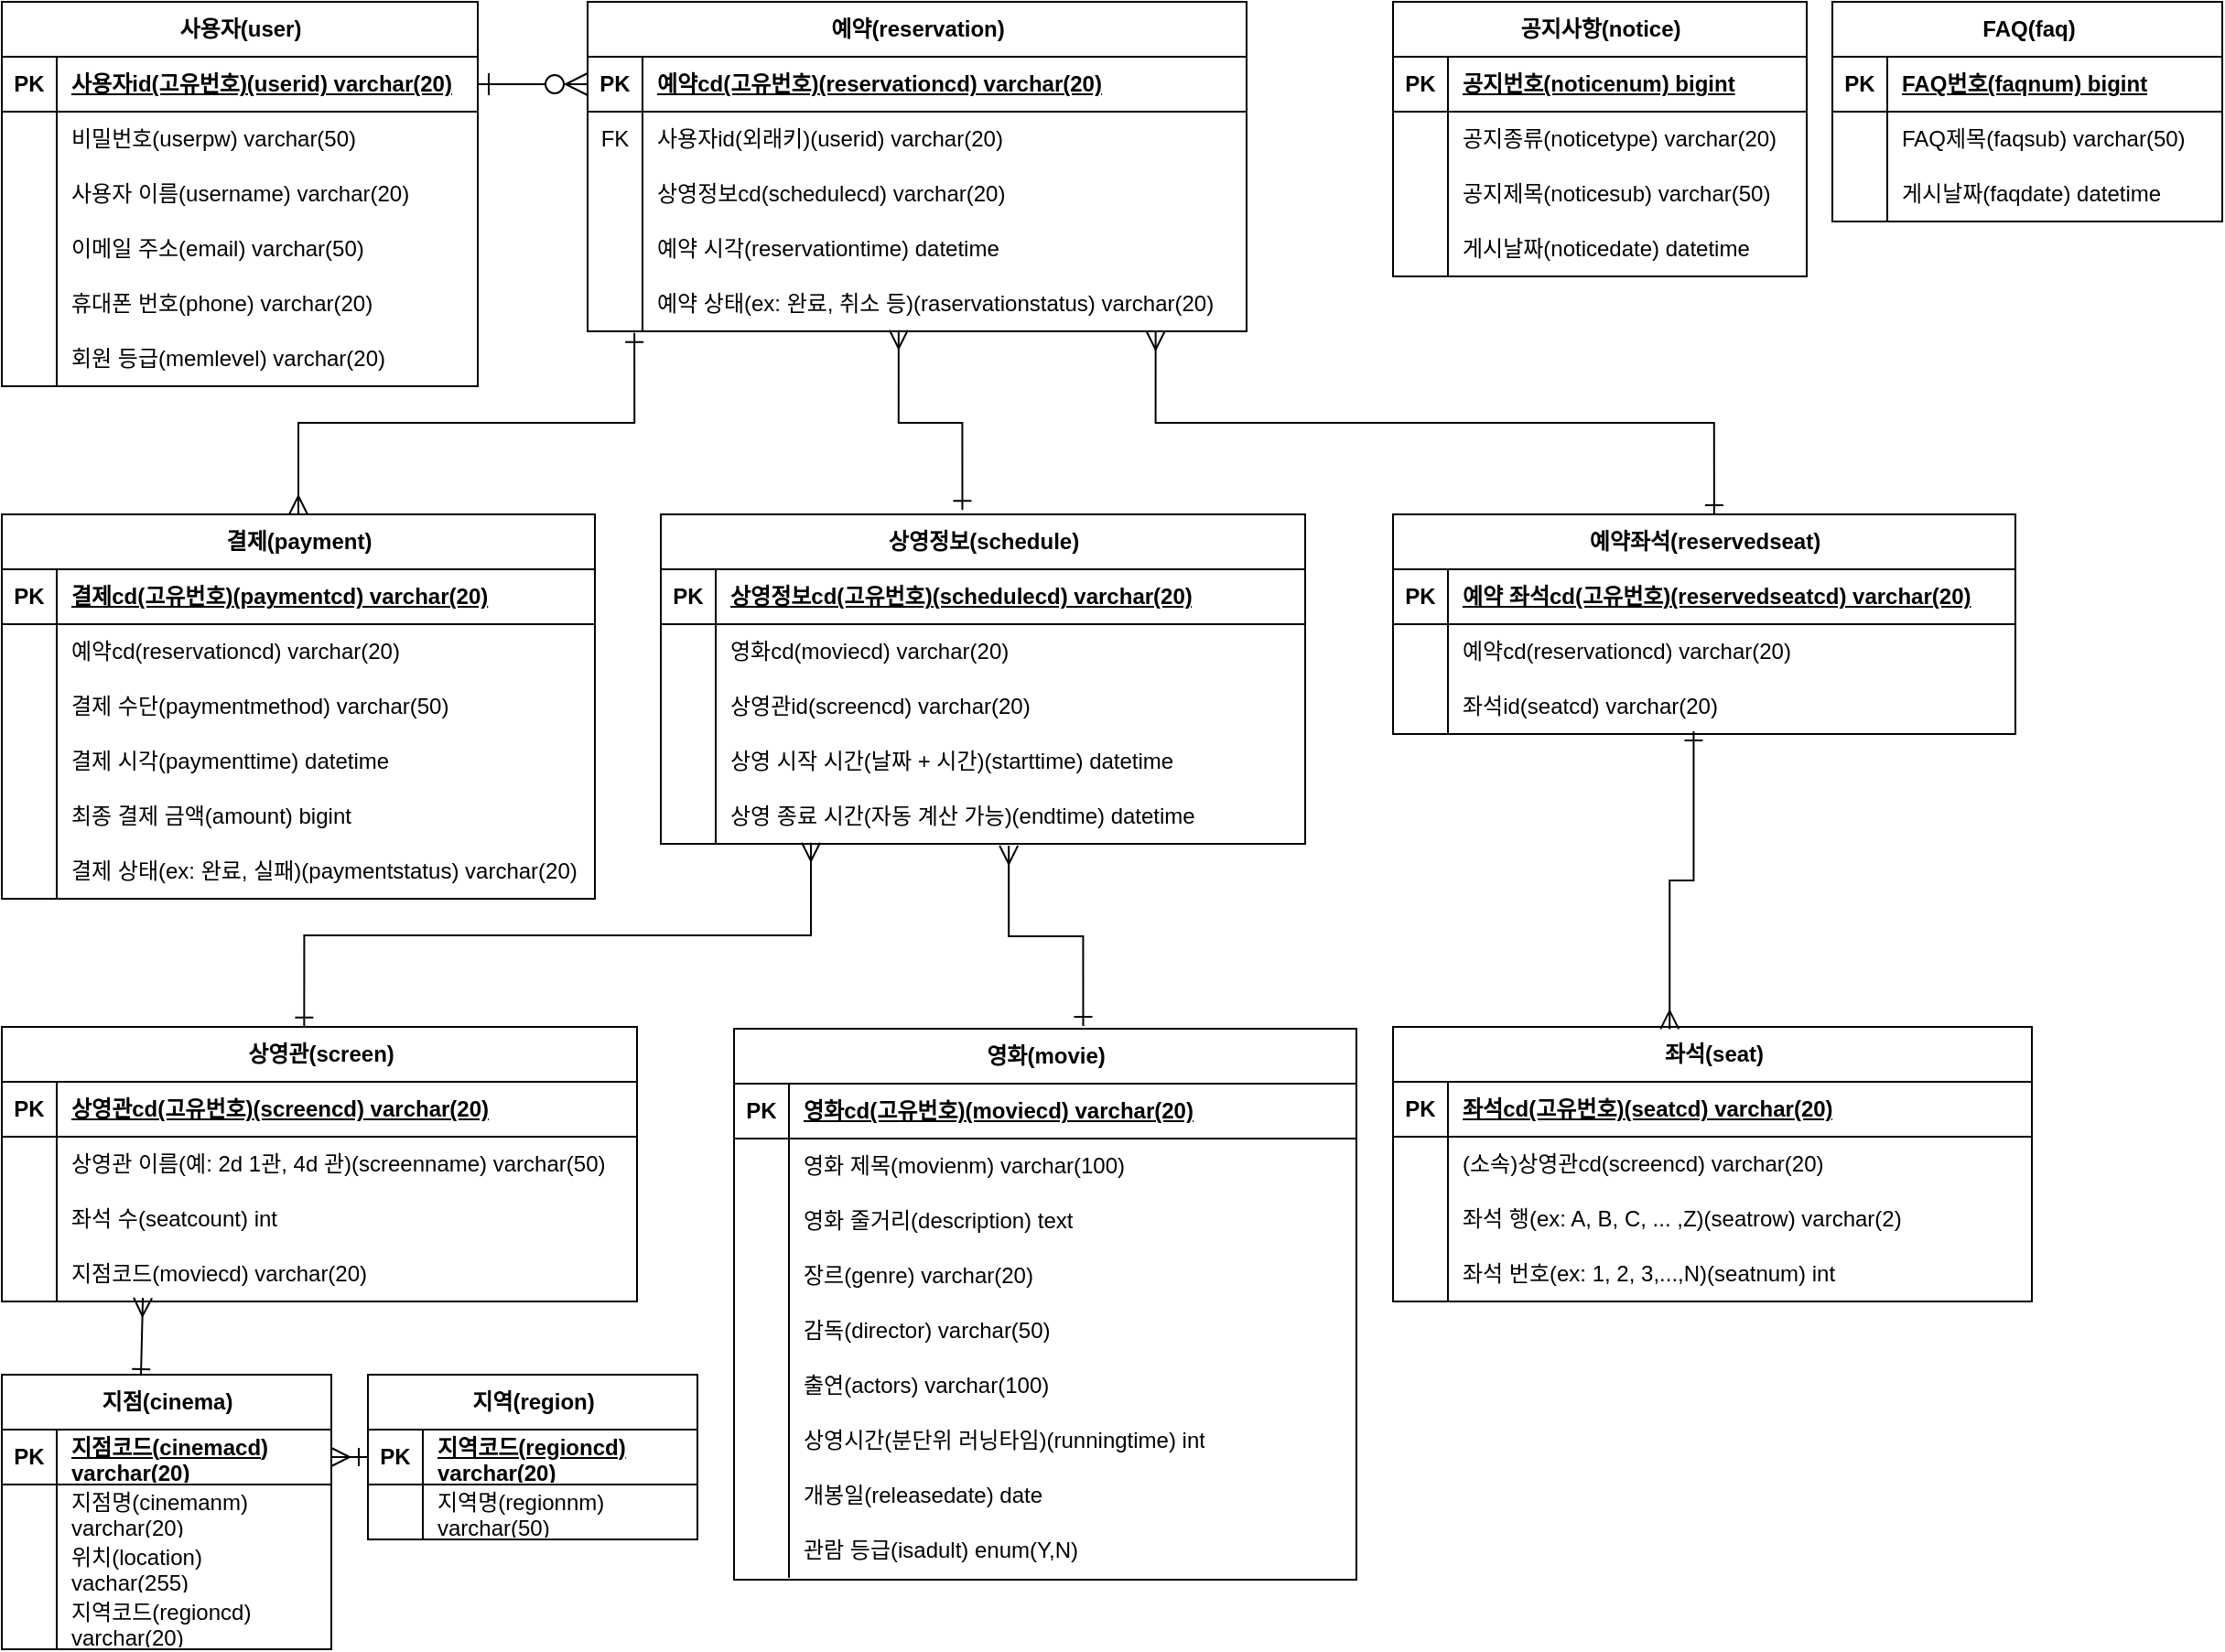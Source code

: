 <mxfile version="27.0.9">
  <diagram name="페이지-1" id="VFNtV6nY1BKfFca8tBw0">
    <mxGraphModel dx="1426" dy="849" grid="1" gridSize="10" guides="1" tooltips="1" connect="1" arrows="1" fold="1" page="1" pageScale="1" pageWidth="6000" pageHeight="6000" math="0" shadow="0">
      <root>
        <mxCell id="0" />
        <mxCell id="1" parent="0" />
        <mxCell id="h6W00l81xcjhx0Q4A7-J-36" value="상영관(screen)" style="shape=table;startSize=30;container=1;collapsible=1;childLayout=tableLayout;fixedRows=1;rowLines=0;fontStyle=1;align=center;resizeLast=1;html=1;" parent="1" vertex="1">
          <mxGeometry x="360" y="1280" width="347" height="150" as="geometry" />
        </mxCell>
        <mxCell id="h6W00l81xcjhx0Q4A7-J-37" value="" style="shape=tableRow;horizontal=0;startSize=0;swimlaneHead=0;swimlaneBody=0;fillColor=none;collapsible=0;dropTarget=0;points=[[0,0.5],[1,0.5]];portConstraint=eastwest;top=0;left=0;right=0;bottom=1;" parent="h6W00l81xcjhx0Q4A7-J-36" vertex="1">
          <mxGeometry y="30" width="347" height="30" as="geometry" />
        </mxCell>
        <mxCell id="h6W00l81xcjhx0Q4A7-J-38" value="PK" style="shape=partialRectangle;connectable=0;fillColor=none;top=0;left=0;bottom=0;right=0;fontStyle=1;overflow=hidden;whiteSpace=wrap;html=1;" parent="h6W00l81xcjhx0Q4A7-J-37" vertex="1">
          <mxGeometry width="30" height="30" as="geometry">
            <mxRectangle width="30" height="30" as="alternateBounds" />
          </mxGeometry>
        </mxCell>
        <mxCell id="h6W00l81xcjhx0Q4A7-J-39" value="상영관cd(고유번호)(screencd) varchar(20)" style="shape=partialRectangle;connectable=0;fillColor=none;top=0;left=0;bottom=0;right=0;align=left;spacingLeft=6;fontStyle=5;overflow=hidden;whiteSpace=wrap;html=1;" parent="h6W00l81xcjhx0Q4A7-J-37" vertex="1">
          <mxGeometry x="30" width="317" height="30" as="geometry">
            <mxRectangle width="317" height="30" as="alternateBounds" />
          </mxGeometry>
        </mxCell>
        <mxCell id="h6W00l81xcjhx0Q4A7-J-43" value="" style="shape=tableRow;horizontal=0;startSize=0;swimlaneHead=0;swimlaneBody=0;fillColor=none;collapsible=0;dropTarget=0;points=[[0,0.5],[1,0.5]];portConstraint=eastwest;top=0;left=0;right=0;bottom=0;" parent="h6W00l81xcjhx0Q4A7-J-36" vertex="1">
          <mxGeometry y="60" width="347" height="30" as="geometry" />
        </mxCell>
        <mxCell id="h6W00l81xcjhx0Q4A7-J-44" value="" style="shape=partialRectangle;connectable=0;fillColor=none;top=0;left=0;bottom=0;right=0;editable=1;overflow=hidden;whiteSpace=wrap;html=1;" parent="h6W00l81xcjhx0Q4A7-J-43" vertex="1">
          <mxGeometry width="30" height="30" as="geometry">
            <mxRectangle width="30" height="30" as="alternateBounds" />
          </mxGeometry>
        </mxCell>
        <mxCell id="h6W00l81xcjhx0Q4A7-J-45" value="상영관 이름(예: 2d 1관, 4d 관)(screenname) varchar(50)" style="shape=partialRectangle;connectable=0;fillColor=none;top=0;left=0;bottom=0;right=0;align=left;spacingLeft=6;overflow=hidden;whiteSpace=wrap;html=1;" parent="h6W00l81xcjhx0Q4A7-J-43" vertex="1">
          <mxGeometry x="30" width="317" height="30" as="geometry">
            <mxRectangle width="317" height="30" as="alternateBounds" />
          </mxGeometry>
        </mxCell>
        <mxCell id="h6W00l81xcjhx0Q4A7-J-46" value="" style="shape=tableRow;horizontal=0;startSize=0;swimlaneHead=0;swimlaneBody=0;fillColor=none;collapsible=0;dropTarget=0;points=[[0,0.5],[1,0.5]];portConstraint=eastwest;top=0;left=0;right=0;bottom=0;" parent="h6W00l81xcjhx0Q4A7-J-36" vertex="1">
          <mxGeometry y="90" width="347" height="30" as="geometry" />
        </mxCell>
        <mxCell id="h6W00l81xcjhx0Q4A7-J-47" value="" style="shape=partialRectangle;connectable=0;fillColor=none;top=0;left=0;bottom=0;right=0;editable=1;overflow=hidden;whiteSpace=wrap;html=1;" parent="h6W00l81xcjhx0Q4A7-J-46" vertex="1">
          <mxGeometry width="30" height="30" as="geometry">
            <mxRectangle width="30" height="30" as="alternateBounds" />
          </mxGeometry>
        </mxCell>
        <mxCell id="h6W00l81xcjhx0Q4A7-J-48" value="좌석 수(seatcount) int" style="shape=partialRectangle;connectable=0;fillColor=none;top=0;left=0;bottom=0;right=0;align=left;spacingLeft=6;overflow=hidden;whiteSpace=wrap;html=1;" parent="h6W00l81xcjhx0Q4A7-J-46" vertex="1">
          <mxGeometry x="30" width="317" height="30" as="geometry">
            <mxRectangle width="317" height="30" as="alternateBounds" />
          </mxGeometry>
        </mxCell>
        <mxCell id="h6W00l81xcjhx0Q4A7-J-40" value="" style="shape=tableRow;horizontal=0;startSize=0;swimlaneHead=0;swimlaneBody=0;fillColor=none;collapsible=0;dropTarget=0;points=[[0,0.5],[1,0.5]];portConstraint=eastwest;top=0;left=0;right=0;bottom=0;" parent="h6W00l81xcjhx0Q4A7-J-36" vertex="1">
          <mxGeometry y="120" width="347" height="30" as="geometry" />
        </mxCell>
        <mxCell id="h6W00l81xcjhx0Q4A7-J-41" value="" style="shape=partialRectangle;connectable=0;fillColor=none;top=0;left=0;bottom=0;right=0;editable=1;overflow=hidden;whiteSpace=wrap;html=1;" parent="h6W00l81xcjhx0Q4A7-J-40" vertex="1">
          <mxGeometry width="30" height="30" as="geometry">
            <mxRectangle width="30" height="30" as="alternateBounds" />
          </mxGeometry>
        </mxCell>
        <mxCell id="h6W00l81xcjhx0Q4A7-J-42" value="지점코드(moviecd) varchar(20)" style="shape=partialRectangle;connectable=0;fillColor=none;top=0;left=0;bottom=0;right=0;align=left;spacingLeft=6;overflow=hidden;whiteSpace=wrap;html=1;" parent="h6W00l81xcjhx0Q4A7-J-40" vertex="1">
          <mxGeometry x="30" width="317" height="30" as="geometry">
            <mxRectangle width="317" height="30" as="alternateBounds" />
          </mxGeometry>
        </mxCell>
        <mxCell id="h6W00l81xcjhx0Q4A7-J-52" value="상영정보(schedule)" style="shape=table;startSize=30;container=1;collapsible=1;childLayout=tableLayout;fixedRows=1;rowLines=0;fontStyle=1;align=center;resizeLast=1;html=1;" parent="1" vertex="1">
          <mxGeometry x="720" y="1000" width="352" height="180" as="geometry" />
        </mxCell>
        <mxCell id="h6W00l81xcjhx0Q4A7-J-53" value="" style="shape=tableRow;horizontal=0;startSize=0;swimlaneHead=0;swimlaneBody=0;fillColor=none;collapsible=0;dropTarget=0;points=[[0,0.5],[1,0.5]];portConstraint=eastwest;top=0;left=0;right=0;bottom=1;" parent="h6W00l81xcjhx0Q4A7-J-52" vertex="1">
          <mxGeometry y="30" width="352" height="30" as="geometry" />
        </mxCell>
        <mxCell id="h6W00l81xcjhx0Q4A7-J-54" value="PK" style="shape=partialRectangle;connectable=0;fillColor=none;top=0;left=0;bottom=0;right=0;fontStyle=1;overflow=hidden;whiteSpace=wrap;html=1;" parent="h6W00l81xcjhx0Q4A7-J-53" vertex="1">
          <mxGeometry width="30" height="30" as="geometry">
            <mxRectangle width="30" height="30" as="alternateBounds" />
          </mxGeometry>
        </mxCell>
        <mxCell id="h6W00l81xcjhx0Q4A7-J-55" value="상영정보cd(고유번호)(schedulecd) varchar(20)" style="shape=partialRectangle;connectable=0;fillColor=none;top=0;left=0;bottom=0;right=0;align=left;spacingLeft=6;fontStyle=5;overflow=hidden;whiteSpace=wrap;html=1;" parent="h6W00l81xcjhx0Q4A7-J-53" vertex="1">
          <mxGeometry x="30" width="322" height="30" as="geometry">
            <mxRectangle width="322" height="30" as="alternateBounds" />
          </mxGeometry>
        </mxCell>
        <mxCell id="h6W00l81xcjhx0Q4A7-J-56" value="" style="shape=tableRow;horizontal=0;startSize=0;swimlaneHead=0;swimlaneBody=0;fillColor=none;collapsible=0;dropTarget=0;points=[[0,0.5],[1,0.5]];portConstraint=eastwest;top=0;left=0;right=0;bottom=0;" parent="h6W00l81xcjhx0Q4A7-J-52" vertex="1">
          <mxGeometry y="60" width="352" height="30" as="geometry" />
        </mxCell>
        <mxCell id="h6W00l81xcjhx0Q4A7-J-57" value="" style="shape=partialRectangle;connectable=0;fillColor=none;top=0;left=0;bottom=0;right=0;editable=1;overflow=hidden;whiteSpace=wrap;html=1;" parent="h6W00l81xcjhx0Q4A7-J-56" vertex="1">
          <mxGeometry width="30" height="30" as="geometry">
            <mxRectangle width="30" height="30" as="alternateBounds" />
          </mxGeometry>
        </mxCell>
        <mxCell id="h6W00l81xcjhx0Q4A7-J-58" value="영화cd(moviecd) varchar(20)" style="shape=partialRectangle;connectable=0;fillColor=none;top=0;left=0;bottom=0;right=0;align=left;spacingLeft=6;overflow=hidden;whiteSpace=wrap;html=1;" parent="h6W00l81xcjhx0Q4A7-J-56" vertex="1">
          <mxGeometry x="30" width="322" height="30" as="geometry">
            <mxRectangle width="322" height="30" as="alternateBounds" />
          </mxGeometry>
        </mxCell>
        <mxCell id="h6W00l81xcjhx0Q4A7-J-59" value="" style="shape=tableRow;horizontal=0;startSize=0;swimlaneHead=0;swimlaneBody=0;fillColor=none;collapsible=0;dropTarget=0;points=[[0,0.5],[1,0.5]];portConstraint=eastwest;top=0;left=0;right=0;bottom=0;" parent="h6W00l81xcjhx0Q4A7-J-52" vertex="1">
          <mxGeometry y="90" width="352" height="30" as="geometry" />
        </mxCell>
        <mxCell id="h6W00l81xcjhx0Q4A7-J-60" value="" style="shape=partialRectangle;connectable=0;fillColor=none;top=0;left=0;bottom=0;right=0;editable=1;overflow=hidden;whiteSpace=wrap;html=1;" parent="h6W00l81xcjhx0Q4A7-J-59" vertex="1">
          <mxGeometry width="30" height="30" as="geometry">
            <mxRectangle width="30" height="30" as="alternateBounds" />
          </mxGeometry>
        </mxCell>
        <mxCell id="h6W00l81xcjhx0Q4A7-J-61" value="상영관id(screencd) varchar(20)" style="shape=partialRectangle;connectable=0;fillColor=none;top=0;left=0;bottom=0;right=0;align=left;spacingLeft=6;overflow=hidden;whiteSpace=wrap;html=1;" parent="h6W00l81xcjhx0Q4A7-J-59" vertex="1">
          <mxGeometry x="30" width="322" height="30" as="geometry">
            <mxRectangle width="322" height="30" as="alternateBounds" />
          </mxGeometry>
        </mxCell>
        <mxCell id="h6W00l81xcjhx0Q4A7-J-62" value="" style="shape=tableRow;horizontal=0;startSize=0;swimlaneHead=0;swimlaneBody=0;fillColor=none;collapsible=0;dropTarget=0;points=[[0,0.5],[1,0.5]];portConstraint=eastwest;top=0;left=0;right=0;bottom=0;" parent="h6W00l81xcjhx0Q4A7-J-52" vertex="1">
          <mxGeometry y="120" width="352" height="30" as="geometry" />
        </mxCell>
        <mxCell id="h6W00l81xcjhx0Q4A7-J-63" value="" style="shape=partialRectangle;connectable=0;fillColor=none;top=0;left=0;bottom=0;right=0;editable=1;overflow=hidden;whiteSpace=wrap;html=1;" parent="h6W00l81xcjhx0Q4A7-J-62" vertex="1">
          <mxGeometry width="30" height="30" as="geometry">
            <mxRectangle width="30" height="30" as="alternateBounds" />
          </mxGeometry>
        </mxCell>
        <mxCell id="h6W00l81xcjhx0Q4A7-J-64" value="상영 시작 시간(날짜 + 시간)(starttime) datetime" style="shape=partialRectangle;connectable=0;fillColor=none;top=0;left=0;bottom=0;right=0;align=left;spacingLeft=6;overflow=hidden;whiteSpace=wrap;html=1;" parent="h6W00l81xcjhx0Q4A7-J-62" vertex="1">
          <mxGeometry x="30" width="322" height="30" as="geometry">
            <mxRectangle width="322" height="30" as="alternateBounds" />
          </mxGeometry>
        </mxCell>
        <mxCell id="h6W00l81xcjhx0Q4A7-J-65" value="" style="shape=tableRow;horizontal=0;startSize=0;swimlaneHead=0;swimlaneBody=0;fillColor=none;collapsible=0;dropTarget=0;points=[[0,0.5],[1,0.5]];portConstraint=eastwest;top=0;left=0;right=0;bottom=0;" parent="h6W00l81xcjhx0Q4A7-J-52" vertex="1">
          <mxGeometry y="150" width="352" height="30" as="geometry" />
        </mxCell>
        <mxCell id="h6W00l81xcjhx0Q4A7-J-66" value="" style="shape=partialRectangle;connectable=0;fillColor=none;top=0;left=0;bottom=0;right=0;editable=1;overflow=hidden;whiteSpace=wrap;html=1;" parent="h6W00l81xcjhx0Q4A7-J-65" vertex="1">
          <mxGeometry width="30" height="30" as="geometry">
            <mxRectangle width="30" height="30" as="alternateBounds" />
          </mxGeometry>
        </mxCell>
        <mxCell id="h6W00l81xcjhx0Q4A7-J-67" value="상영 종료 시간(자동 계산 가능)(endtime) datetime" style="shape=partialRectangle;connectable=0;fillColor=none;top=0;left=0;bottom=0;right=0;align=left;spacingLeft=6;overflow=hidden;whiteSpace=wrap;html=1;" parent="h6W00l81xcjhx0Q4A7-J-65" vertex="1">
          <mxGeometry x="30" width="322" height="30" as="geometry">
            <mxRectangle width="322" height="30" as="alternateBounds" />
          </mxGeometry>
        </mxCell>
        <mxCell id="h6W00l81xcjhx0Q4A7-J-68" value="좌석(seat)" style="shape=table;startSize=30;container=1;collapsible=1;childLayout=tableLayout;fixedRows=1;rowLines=0;fontStyle=1;align=center;resizeLast=1;html=1;" parent="1" vertex="1">
          <mxGeometry x="1120" y="1280" width="349" height="150" as="geometry" />
        </mxCell>
        <mxCell id="h6W00l81xcjhx0Q4A7-J-69" value="" style="shape=tableRow;horizontal=0;startSize=0;swimlaneHead=0;swimlaneBody=0;fillColor=none;collapsible=0;dropTarget=0;points=[[0,0.5],[1,0.5]];portConstraint=eastwest;top=0;left=0;right=0;bottom=1;" parent="h6W00l81xcjhx0Q4A7-J-68" vertex="1">
          <mxGeometry y="30" width="349" height="30" as="geometry" />
        </mxCell>
        <mxCell id="h6W00l81xcjhx0Q4A7-J-70" value="PK" style="shape=partialRectangle;connectable=0;fillColor=none;top=0;left=0;bottom=0;right=0;fontStyle=1;overflow=hidden;whiteSpace=wrap;html=1;" parent="h6W00l81xcjhx0Q4A7-J-69" vertex="1">
          <mxGeometry width="30" height="30" as="geometry">
            <mxRectangle width="30" height="30" as="alternateBounds" />
          </mxGeometry>
        </mxCell>
        <mxCell id="h6W00l81xcjhx0Q4A7-J-71" value="좌석cd(고유번호)(seatcd) varchar(20)" style="shape=partialRectangle;connectable=0;fillColor=none;top=0;left=0;bottom=0;right=0;align=left;spacingLeft=6;fontStyle=5;overflow=hidden;whiteSpace=wrap;html=1;" parent="h6W00l81xcjhx0Q4A7-J-69" vertex="1">
          <mxGeometry x="30" width="319" height="30" as="geometry">
            <mxRectangle width="319" height="30" as="alternateBounds" />
          </mxGeometry>
        </mxCell>
        <mxCell id="h6W00l81xcjhx0Q4A7-J-72" value="" style="shape=tableRow;horizontal=0;startSize=0;swimlaneHead=0;swimlaneBody=0;fillColor=none;collapsible=0;dropTarget=0;points=[[0,0.5],[1,0.5]];portConstraint=eastwest;top=0;left=0;right=0;bottom=0;" parent="h6W00l81xcjhx0Q4A7-J-68" vertex="1">
          <mxGeometry y="60" width="349" height="30" as="geometry" />
        </mxCell>
        <mxCell id="h6W00l81xcjhx0Q4A7-J-73" value="" style="shape=partialRectangle;connectable=0;fillColor=none;top=0;left=0;bottom=0;right=0;editable=1;overflow=hidden;whiteSpace=wrap;html=1;" parent="h6W00l81xcjhx0Q4A7-J-72" vertex="1">
          <mxGeometry width="30" height="30" as="geometry">
            <mxRectangle width="30" height="30" as="alternateBounds" />
          </mxGeometry>
        </mxCell>
        <mxCell id="h6W00l81xcjhx0Q4A7-J-74" value="(소속)상영관cd(screencd) varchar(20)" style="shape=partialRectangle;connectable=0;fillColor=none;top=0;left=0;bottom=0;right=0;align=left;spacingLeft=6;overflow=hidden;whiteSpace=wrap;html=1;" parent="h6W00l81xcjhx0Q4A7-J-72" vertex="1">
          <mxGeometry x="30" width="319" height="30" as="geometry">
            <mxRectangle width="319" height="30" as="alternateBounds" />
          </mxGeometry>
        </mxCell>
        <mxCell id="h6W00l81xcjhx0Q4A7-J-75" value="" style="shape=tableRow;horizontal=0;startSize=0;swimlaneHead=0;swimlaneBody=0;fillColor=none;collapsible=0;dropTarget=0;points=[[0,0.5],[1,0.5]];portConstraint=eastwest;top=0;left=0;right=0;bottom=0;" parent="h6W00l81xcjhx0Q4A7-J-68" vertex="1">
          <mxGeometry y="90" width="349" height="30" as="geometry" />
        </mxCell>
        <mxCell id="h6W00l81xcjhx0Q4A7-J-76" value="" style="shape=partialRectangle;connectable=0;fillColor=none;top=0;left=0;bottom=0;right=0;editable=1;overflow=hidden;whiteSpace=wrap;html=1;" parent="h6W00l81xcjhx0Q4A7-J-75" vertex="1">
          <mxGeometry width="30" height="30" as="geometry">
            <mxRectangle width="30" height="30" as="alternateBounds" />
          </mxGeometry>
        </mxCell>
        <mxCell id="h6W00l81xcjhx0Q4A7-J-77" value="좌석 행(ex: A, B, C, ... ,Z)(seatrow) varchar(2)" style="shape=partialRectangle;connectable=0;fillColor=none;top=0;left=0;bottom=0;right=0;align=left;spacingLeft=6;overflow=hidden;whiteSpace=wrap;html=1;" parent="h6W00l81xcjhx0Q4A7-J-75" vertex="1">
          <mxGeometry x="30" width="319" height="30" as="geometry">
            <mxRectangle width="319" height="30" as="alternateBounds" />
          </mxGeometry>
        </mxCell>
        <mxCell id="h6W00l81xcjhx0Q4A7-J-78" value="" style="shape=tableRow;horizontal=0;startSize=0;swimlaneHead=0;swimlaneBody=0;fillColor=none;collapsible=0;dropTarget=0;points=[[0,0.5],[1,0.5]];portConstraint=eastwest;top=0;left=0;right=0;bottom=0;" parent="h6W00l81xcjhx0Q4A7-J-68" vertex="1">
          <mxGeometry y="120" width="349" height="30" as="geometry" />
        </mxCell>
        <mxCell id="h6W00l81xcjhx0Q4A7-J-79" value="" style="shape=partialRectangle;connectable=0;fillColor=none;top=0;left=0;bottom=0;right=0;editable=1;overflow=hidden;whiteSpace=wrap;html=1;" parent="h6W00l81xcjhx0Q4A7-J-78" vertex="1">
          <mxGeometry width="30" height="30" as="geometry">
            <mxRectangle width="30" height="30" as="alternateBounds" />
          </mxGeometry>
        </mxCell>
        <mxCell id="h6W00l81xcjhx0Q4A7-J-80" value="좌석 번호(ex: 1, 2, 3,...,N)(seatnum) int" style="shape=partialRectangle;connectable=0;fillColor=none;top=0;left=0;bottom=0;right=0;align=left;spacingLeft=6;overflow=hidden;whiteSpace=wrap;html=1;" parent="h6W00l81xcjhx0Q4A7-J-78" vertex="1">
          <mxGeometry x="30" width="319" height="30" as="geometry">
            <mxRectangle width="319" height="30" as="alternateBounds" />
          </mxGeometry>
        </mxCell>
        <mxCell id="h6W00l81xcjhx0Q4A7-J-87" value="예약(reservation)" style="shape=table;startSize=30;container=1;collapsible=1;childLayout=tableLayout;fixedRows=1;rowLines=0;fontStyle=1;align=center;resizeLast=1;html=1;" parent="1" vertex="1">
          <mxGeometry x="680" y="720" width="360" height="180" as="geometry" />
        </mxCell>
        <mxCell id="h6W00l81xcjhx0Q4A7-J-88" value="" style="shape=tableRow;horizontal=0;startSize=0;swimlaneHead=0;swimlaneBody=0;fillColor=none;collapsible=0;dropTarget=0;points=[[0,0.5],[1,0.5]];portConstraint=eastwest;top=0;left=0;right=0;bottom=1;" parent="h6W00l81xcjhx0Q4A7-J-87" vertex="1">
          <mxGeometry y="30" width="360" height="30" as="geometry" />
        </mxCell>
        <mxCell id="h6W00l81xcjhx0Q4A7-J-89" value="PK" style="shape=partialRectangle;connectable=0;fillColor=none;top=0;left=0;bottom=0;right=0;fontStyle=1;overflow=hidden;whiteSpace=wrap;html=1;" parent="h6W00l81xcjhx0Q4A7-J-88" vertex="1">
          <mxGeometry width="30" height="30" as="geometry">
            <mxRectangle width="30" height="30" as="alternateBounds" />
          </mxGeometry>
        </mxCell>
        <mxCell id="h6W00l81xcjhx0Q4A7-J-90" value="예약cd(고유번호)(reservationcd) varchar(20)" style="shape=partialRectangle;connectable=0;fillColor=none;top=0;left=0;bottom=0;right=0;align=left;spacingLeft=6;fontStyle=5;overflow=hidden;whiteSpace=wrap;html=1;" parent="h6W00l81xcjhx0Q4A7-J-88" vertex="1">
          <mxGeometry x="30" width="330" height="30" as="geometry">
            <mxRectangle width="330" height="30" as="alternateBounds" />
          </mxGeometry>
        </mxCell>
        <mxCell id="h6W00l81xcjhx0Q4A7-J-91" value="" style="shape=tableRow;horizontal=0;startSize=0;swimlaneHead=0;swimlaneBody=0;fillColor=none;collapsible=0;dropTarget=0;points=[[0,0.5],[1,0.5]];portConstraint=eastwest;top=0;left=0;right=0;bottom=0;" parent="h6W00l81xcjhx0Q4A7-J-87" vertex="1">
          <mxGeometry y="60" width="360" height="30" as="geometry" />
        </mxCell>
        <mxCell id="h6W00l81xcjhx0Q4A7-J-92" value="FK" style="shape=partialRectangle;connectable=0;fillColor=none;top=0;left=0;bottom=0;right=0;editable=1;overflow=hidden;whiteSpace=wrap;html=1;" parent="h6W00l81xcjhx0Q4A7-J-91" vertex="1">
          <mxGeometry width="30" height="30" as="geometry">
            <mxRectangle width="30" height="30" as="alternateBounds" />
          </mxGeometry>
        </mxCell>
        <mxCell id="h6W00l81xcjhx0Q4A7-J-93" value="사용자id(외래키)(userid) varchar(20)" style="shape=partialRectangle;connectable=0;fillColor=none;top=0;left=0;bottom=0;right=0;align=left;spacingLeft=6;overflow=hidden;whiteSpace=wrap;html=1;" parent="h6W00l81xcjhx0Q4A7-J-91" vertex="1">
          <mxGeometry x="30" width="330" height="30" as="geometry">
            <mxRectangle width="330" height="30" as="alternateBounds" />
          </mxGeometry>
        </mxCell>
        <mxCell id="h6W00l81xcjhx0Q4A7-J-94" value="" style="shape=tableRow;horizontal=0;startSize=0;swimlaneHead=0;swimlaneBody=0;fillColor=none;collapsible=0;dropTarget=0;points=[[0,0.5],[1,0.5]];portConstraint=eastwest;top=0;left=0;right=0;bottom=0;" parent="h6W00l81xcjhx0Q4A7-J-87" vertex="1">
          <mxGeometry y="90" width="360" height="30" as="geometry" />
        </mxCell>
        <mxCell id="h6W00l81xcjhx0Q4A7-J-95" value="" style="shape=partialRectangle;connectable=0;fillColor=none;top=0;left=0;bottom=0;right=0;editable=1;overflow=hidden;whiteSpace=wrap;html=1;" parent="h6W00l81xcjhx0Q4A7-J-94" vertex="1">
          <mxGeometry width="30" height="30" as="geometry">
            <mxRectangle width="30" height="30" as="alternateBounds" />
          </mxGeometry>
        </mxCell>
        <mxCell id="h6W00l81xcjhx0Q4A7-J-96" value="상영정보cd(schedulecd) varchar(20)" style="shape=partialRectangle;connectable=0;fillColor=none;top=0;left=0;bottom=0;right=0;align=left;spacingLeft=6;overflow=hidden;whiteSpace=wrap;html=1;" parent="h6W00l81xcjhx0Q4A7-J-94" vertex="1">
          <mxGeometry x="30" width="330" height="30" as="geometry">
            <mxRectangle width="330" height="30" as="alternateBounds" />
          </mxGeometry>
        </mxCell>
        <mxCell id="h6W00l81xcjhx0Q4A7-J-97" value="" style="shape=tableRow;horizontal=0;startSize=0;swimlaneHead=0;swimlaneBody=0;fillColor=none;collapsible=0;dropTarget=0;points=[[0,0.5],[1,0.5]];portConstraint=eastwest;top=0;left=0;right=0;bottom=0;" parent="h6W00l81xcjhx0Q4A7-J-87" vertex="1">
          <mxGeometry y="120" width="360" height="30" as="geometry" />
        </mxCell>
        <mxCell id="h6W00l81xcjhx0Q4A7-J-98" value="" style="shape=partialRectangle;connectable=0;fillColor=none;top=0;left=0;bottom=0;right=0;editable=1;overflow=hidden;whiteSpace=wrap;html=1;" parent="h6W00l81xcjhx0Q4A7-J-97" vertex="1">
          <mxGeometry width="30" height="30" as="geometry">
            <mxRectangle width="30" height="30" as="alternateBounds" />
          </mxGeometry>
        </mxCell>
        <mxCell id="h6W00l81xcjhx0Q4A7-J-99" value="예약 시각(reservationtime) datetime" style="shape=partialRectangle;connectable=0;fillColor=none;top=0;left=0;bottom=0;right=0;align=left;spacingLeft=6;overflow=hidden;whiteSpace=wrap;html=1;" parent="h6W00l81xcjhx0Q4A7-J-97" vertex="1">
          <mxGeometry x="30" width="330" height="30" as="geometry">
            <mxRectangle width="330" height="30" as="alternateBounds" />
          </mxGeometry>
        </mxCell>
        <mxCell id="h6W00l81xcjhx0Q4A7-J-103" value="" style="shape=tableRow;horizontal=0;startSize=0;swimlaneHead=0;swimlaneBody=0;fillColor=none;collapsible=0;dropTarget=0;points=[[0,0.5],[1,0.5]];portConstraint=eastwest;top=0;left=0;right=0;bottom=0;" parent="h6W00l81xcjhx0Q4A7-J-87" vertex="1">
          <mxGeometry y="150" width="360" height="30" as="geometry" />
        </mxCell>
        <mxCell id="h6W00l81xcjhx0Q4A7-J-104" value="" style="shape=partialRectangle;connectable=0;fillColor=none;top=0;left=0;bottom=0;right=0;editable=1;overflow=hidden;whiteSpace=wrap;html=1;" parent="h6W00l81xcjhx0Q4A7-J-103" vertex="1">
          <mxGeometry width="30" height="30" as="geometry">
            <mxRectangle width="30" height="30" as="alternateBounds" />
          </mxGeometry>
        </mxCell>
        <mxCell id="h6W00l81xcjhx0Q4A7-J-105" value="예약 상태(ex: 완료, 취소 등)(raservationstatus) varchar(20)" style="shape=partialRectangle;connectable=0;fillColor=none;top=0;left=0;bottom=0;right=0;align=left;spacingLeft=6;overflow=hidden;whiteSpace=wrap;html=1;" parent="h6W00l81xcjhx0Q4A7-J-103" vertex="1">
          <mxGeometry x="30" width="330" height="30" as="geometry">
            <mxRectangle width="330" height="30" as="alternateBounds" />
          </mxGeometry>
        </mxCell>
        <mxCell id="h6W00l81xcjhx0Q4A7-J-106" value="예약좌석(reservedseat)" style="shape=table;startSize=30;container=1;collapsible=1;childLayout=tableLayout;fixedRows=1;rowLines=0;fontStyle=1;align=center;resizeLast=1;html=1;" parent="1" vertex="1">
          <mxGeometry x="1120" y="1000" width="340" height="120" as="geometry" />
        </mxCell>
        <mxCell id="h6W00l81xcjhx0Q4A7-J-107" value="" style="shape=tableRow;horizontal=0;startSize=0;swimlaneHead=0;swimlaneBody=0;fillColor=none;collapsible=0;dropTarget=0;points=[[0,0.5],[1,0.5]];portConstraint=eastwest;top=0;left=0;right=0;bottom=1;" parent="h6W00l81xcjhx0Q4A7-J-106" vertex="1">
          <mxGeometry y="30" width="340" height="30" as="geometry" />
        </mxCell>
        <mxCell id="h6W00l81xcjhx0Q4A7-J-108" value="PK" style="shape=partialRectangle;connectable=0;fillColor=none;top=0;left=0;bottom=0;right=0;fontStyle=1;overflow=hidden;whiteSpace=wrap;html=1;" parent="h6W00l81xcjhx0Q4A7-J-107" vertex="1">
          <mxGeometry width="30" height="30" as="geometry">
            <mxRectangle width="30" height="30" as="alternateBounds" />
          </mxGeometry>
        </mxCell>
        <mxCell id="h6W00l81xcjhx0Q4A7-J-109" value="예약 좌석cd(고유번호)(reservedseatcd) varchar(20)" style="shape=partialRectangle;connectable=0;fillColor=none;top=0;left=0;bottom=0;right=0;align=left;spacingLeft=6;fontStyle=5;overflow=hidden;whiteSpace=wrap;html=1;" parent="h6W00l81xcjhx0Q4A7-J-107" vertex="1">
          <mxGeometry x="30" width="310" height="30" as="geometry">
            <mxRectangle width="310" height="30" as="alternateBounds" />
          </mxGeometry>
        </mxCell>
        <mxCell id="h6W00l81xcjhx0Q4A7-J-110" value="" style="shape=tableRow;horizontal=0;startSize=0;swimlaneHead=0;swimlaneBody=0;fillColor=none;collapsible=0;dropTarget=0;points=[[0,0.5],[1,0.5]];portConstraint=eastwest;top=0;left=0;right=0;bottom=0;" parent="h6W00l81xcjhx0Q4A7-J-106" vertex="1">
          <mxGeometry y="60" width="340" height="30" as="geometry" />
        </mxCell>
        <mxCell id="h6W00l81xcjhx0Q4A7-J-111" value="" style="shape=partialRectangle;connectable=0;fillColor=none;top=0;left=0;bottom=0;right=0;editable=1;overflow=hidden;whiteSpace=wrap;html=1;" parent="h6W00l81xcjhx0Q4A7-J-110" vertex="1">
          <mxGeometry width="30" height="30" as="geometry">
            <mxRectangle width="30" height="30" as="alternateBounds" />
          </mxGeometry>
        </mxCell>
        <mxCell id="h6W00l81xcjhx0Q4A7-J-112" value="예약cd(reservationcd) varchar(20)" style="shape=partialRectangle;connectable=0;fillColor=none;top=0;left=0;bottom=0;right=0;align=left;spacingLeft=6;overflow=hidden;whiteSpace=wrap;html=1;" parent="h6W00l81xcjhx0Q4A7-J-110" vertex="1">
          <mxGeometry x="30" width="310" height="30" as="geometry">
            <mxRectangle width="310" height="30" as="alternateBounds" />
          </mxGeometry>
        </mxCell>
        <mxCell id="h6W00l81xcjhx0Q4A7-J-113" value="" style="shape=tableRow;horizontal=0;startSize=0;swimlaneHead=0;swimlaneBody=0;fillColor=none;collapsible=0;dropTarget=0;points=[[0,0.5],[1,0.5]];portConstraint=eastwest;top=0;left=0;right=0;bottom=0;" parent="h6W00l81xcjhx0Q4A7-J-106" vertex="1">
          <mxGeometry y="90" width="340" height="30" as="geometry" />
        </mxCell>
        <mxCell id="h6W00l81xcjhx0Q4A7-J-114" value="" style="shape=partialRectangle;connectable=0;fillColor=none;top=0;left=0;bottom=0;right=0;editable=1;overflow=hidden;whiteSpace=wrap;html=1;" parent="h6W00l81xcjhx0Q4A7-J-113" vertex="1">
          <mxGeometry width="30" height="30" as="geometry">
            <mxRectangle width="30" height="30" as="alternateBounds" />
          </mxGeometry>
        </mxCell>
        <mxCell id="h6W00l81xcjhx0Q4A7-J-115" value="좌석id(seatcd) varchar(20)" style="shape=partialRectangle;connectable=0;fillColor=none;top=0;left=0;bottom=0;right=0;align=left;spacingLeft=6;overflow=hidden;whiteSpace=wrap;html=1;" parent="h6W00l81xcjhx0Q4A7-J-113" vertex="1">
          <mxGeometry x="30" width="310" height="30" as="geometry">
            <mxRectangle width="310" height="30" as="alternateBounds" />
          </mxGeometry>
        </mxCell>
        <mxCell id="h6W00l81xcjhx0Q4A7-J-122" value="사용자(user)" style="shape=table;startSize=30;container=1;collapsible=1;childLayout=tableLayout;fixedRows=1;rowLines=0;fontStyle=1;align=center;resizeLast=1;html=1;" parent="1" vertex="1">
          <mxGeometry x="360" y="720" width="260" height="210" as="geometry" />
        </mxCell>
        <mxCell id="h6W00l81xcjhx0Q4A7-J-123" value="" style="shape=tableRow;horizontal=0;startSize=0;swimlaneHead=0;swimlaneBody=0;fillColor=none;collapsible=0;dropTarget=0;points=[[0,0.5],[1,0.5]];portConstraint=eastwest;top=0;left=0;right=0;bottom=1;" parent="h6W00l81xcjhx0Q4A7-J-122" vertex="1">
          <mxGeometry y="30" width="260" height="30" as="geometry" />
        </mxCell>
        <mxCell id="h6W00l81xcjhx0Q4A7-J-124" value="PK" style="shape=partialRectangle;connectable=0;fillColor=none;top=0;left=0;bottom=0;right=0;fontStyle=1;overflow=hidden;whiteSpace=wrap;html=1;" parent="h6W00l81xcjhx0Q4A7-J-123" vertex="1">
          <mxGeometry width="30" height="30" as="geometry">
            <mxRectangle width="30" height="30" as="alternateBounds" />
          </mxGeometry>
        </mxCell>
        <mxCell id="h6W00l81xcjhx0Q4A7-J-125" value="&lt;font face=&quot;Helvetica&quot;&gt;사용자id(고유번호)(userid) varchar(20)&lt;/font&gt;" style="shape=partialRectangle;connectable=0;fillColor=none;top=0;left=0;bottom=0;right=0;align=left;spacingLeft=6;fontStyle=5;overflow=hidden;whiteSpace=wrap;html=1;" parent="h6W00l81xcjhx0Q4A7-J-123" vertex="1">
          <mxGeometry x="30" width="230" height="30" as="geometry">
            <mxRectangle width="230" height="30" as="alternateBounds" />
          </mxGeometry>
        </mxCell>
        <mxCell id="h6W00l81xcjhx0Q4A7-J-129" value="" style="shape=tableRow;horizontal=0;startSize=0;swimlaneHead=0;swimlaneBody=0;fillColor=none;collapsible=0;dropTarget=0;points=[[0,0.5],[1,0.5]];portConstraint=eastwest;top=0;left=0;right=0;bottom=0;" parent="h6W00l81xcjhx0Q4A7-J-122" vertex="1">
          <mxGeometry y="60" width="260" height="30" as="geometry" />
        </mxCell>
        <mxCell id="h6W00l81xcjhx0Q4A7-J-130" value="" style="shape=partialRectangle;connectable=0;fillColor=none;top=0;left=0;bottom=0;right=0;editable=1;overflow=hidden;whiteSpace=wrap;html=1;" parent="h6W00l81xcjhx0Q4A7-J-129" vertex="1">
          <mxGeometry width="30" height="30" as="geometry">
            <mxRectangle width="30" height="30" as="alternateBounds" />
          </mxGeometry>
        </mxCell>
        <mxCell id="h6W00l81xcjhx0Q4A7-J-131" value="비밀번호(userpw) varchar(50)" style="shape=partialRectangle;connectable=0;fillColor=none;top=0;left=0;bottom=0;right=0;align=left;spacingLeft=6;overflow=hidden;whiteSpace=wrap;html=1;" parent="h6W00l81xcjhx0Q4A7-J-129" vertex="1">
          <mxGeometry x="30" width="230" height="30" as="geometry">
            <mxRectangle width="230" height="30" as="alternateBounds" />
          </mxGeometry>
        </mxCell>
        <mxCell id="h6W00l81xcjhx0Q4A7-J-126" value="" style="shape=tableRow;horizontal=0;startSize=0;swimlaneHead=0;swimlaneBody=0;fillColor=none;collapsible=0;dropTarget=0;points=[[0,0.5],[1,0.5]];portConstraint=eastwest;top=0;left=0;right=0;bottom=0;" parent="h6W00l81xcjhx0Q4A7-J-122" vertex="1">
          <mxGeometry y="90" width="260" height="30" as="geometry" />
        </mxCell>
        <mxCell id="h6W00l81xcjhx0Q4A7-J-127" value="" style="shape=partialRectangle;connectable=0;fillColor=none;top=0;left=0;bottom=0;right=0;editable=1;overflow=hidden;whiteSpace=wrap;html=1;" parent="h6W00l81xcjhx0Q4A7-J-126" vertex="1">
          <mxGeometry width="30" height="30" as="geometry">
            <mxRectangle width="30" height="30" as="alternateBounds" />
          </mxGeometry>
        </mxCell>
        <mxCell id="h6W00l81xcjhx0Q4A7-J-128" value="사용자 이름(username) varchar(20)" style="shape=partialRectangle;connectable=0;fillColor=none;top=0;left=0;bottom=0;right=0;align=left;spacingLeft=6;overflow=hidden;whiteSpace=wrap;html=1;" parent="h6W00l81xcjhx0Q4A7-J-126" vertex="1">
          <mxGeometry x="30" width="230" height="30" as="geometry">
            <mxRectangle width="230" height="30" as="alternateBounds" />
          </mxGeometry>
        </mxCell>
        <mxCell id="h6W00l81xcjhx0Q4A7-J-132" value="" style="shape=tableRow;horizontal=0;startSize=0;swimlaneHead=0;swimlaneBody=0;fillColor=none;collapsible=0;dropTarget=0;points=[[0,0.5],[1,0.5]];portConstraint=eastwest;top=0;left=0;right=0;bottom=0;" parent="h6W00l81xcjhx0Q4A7-J-122" vertex="1">
          <mxGeometry y="120" width="260" height="30" as="geometry" />
        </mxCell>
        <mxCell id="h6W00l81xcjhx0Q4A7-J-133" value="" style="shape=partialRectangle;connectable=0;fillColor=none;top=0;left=0;bottom=0;right=0;editable=1;overflow=hidden;whiteSpace=wrap;html=1;" parent="h6W00l81xcjhx0Q4A7-J-132" vertex="1">
          <mxGeometry width="30" height="30" as="geometry">
            <mxRectangle width="30" height="30" as="alternateBounds" />
          </mxGeometry>
        </mxCell>
        <mxCell id="h6W00l81xcjhx0Q4A7-J-134" value="이메일 주소(email) varchar(50)" style="shape=partialRectangle;connectable=0;fillColor=none;top=0;left=0;bottom=0;right=0;align=left;spacingLeft=6;overflow=hidden;whiteSpace=wrap;html=1;" parent="h6W00l81xcjhx0Q4A7-J-132" vertex="1">
          <mxGeometry x="30" width="230" height="30" as="geometry">
            <mxRectangle width="230" height="30" as="alternateBounds" />
          </mxGeometry>
        </mxCell>
        <mxCell id="h6W00l81xcjhx0Q4A7-J-135" value="" style="shape=tableRow;horizontal=0;startSize=0;swimlaneHead=0;swimlaneBody=0;fillColor=none;collapsible=0;dropTarget=0;points=[[0,0.5],[1,0.5]];portConstraint=eastwest;top=0;left=0;right=0;bottom=0;" parent="h6W00l81xcjhx0Q4A7-J-122" vertex="1">
          <mxGeometry y="150" width="260" height="30" as="geometry" />
        </mxCell>
        <mxCell id="h6W00l81xcjhx0Q4A7-J-136" value="" style="shape=partialRectangle;connectable=0;fillColor=none;top=0;left=0;bottom=0;right=0;editable=1;overflow=hidden;whiteSpace=wrap;html=1;" parent="h6W00l81xcjhx0Q4A7-J-135" vertex="1">
          <mxGeometry width="30" height="30" as="geometry">
            <mxRectangle width="30" height="30" as="alternateBounds" />
          </mxGeometry>
        </mxCell>
        <mxCell id="h6W00l81xcjhx0Q4A7-J-137" value="휴대폰 번호(phone) varchar(20)" style="shape=partialRectangle;connectable=0;fillColor=none;top=0;left=0;bottom=0;right=0;align=left;spacingLeft=6;overflow=hidden;whiteSpace=wrap;html=1;" parent="h6W00l81xcjhx0Q4A7-J-135" vertex="1">
          <mxGeometry x="30" width="230" height="30" as="geometry">
            <mxRectangle width="230" height="30" as="alternateBounds" />
          </mxGeometry>
        </mxCell>
        <mxCell id="h6W00l81xcjhx0Q4A7-J-138" value="" style="shape=tableRow;horizontal=0;startSize=0;swimlaneHead=0;swimlaneBody=0;fillColor=none;collapsible=0;dropTarget=0;points=[[0,0.5],[1,0.5]];portConstraint=eastwest;top=0;left=0;right=0;bottom=0;" parent="h6W00l81xcjhx0Q4A7-J-122" vertex="1">
          <mxGeometry y="180" width="260" height="30" as="geometry" />
        </mxCell>
        <mxCell id="h6W00l81xcjhx0Q4A7-J-139" value="" style="shape=partialRectangle;connectable=0;fillColor=none;top=0;left=0;bottom=0;right=0;editable=1;overflow=hidden;whiteSpace=wrap;html=1;" parent="h6W00l81xcjhx0Q4A7-J-138" vertex="1">
          <mxGeometry width="30" height="30" as="geometry">
            <mxRectangle width="30" height="30" as="alternateBounds" />
          </mxGeometry>
        </mxCell>
        <mxCell id="h6W00l81xcjhx0Q4A7-J-140" value="회원 등급(memlevel) varchar(20)" style="shape=partialRectangle;connectable=0;fillColor=none;top=0;left=0;bottom=0;right=0;align=left;spacingLeft=6;overflow=hidden;whiteSpace=wrap;html=1;" parent="h6W00l81xcjhx0Q4A7-J-138" vertex="1">
          <mxGeometry x="30" width="230" height="30" as="geometry">
            <mxRectangle width="230" height="30" as="alternateBounds" />
          </mxGeometry>
        </mxCell>
        <mxCell id="h6W00l81xcjhx0Q4A7-J-141" value="결제(payment)" style="shape=table;startSize=30;container=1;collapsible=1;childLayout=tableLayout;fixedRows=1;rowLines=0;fontStyle=1;align=center;resizeLast=1;html=1;" parent="1" vertex="1">
          <mxGeometry x="360" y="1000" width="324" height="210" as="geometry" />
        </mxCell>
        <mxCell id="h6W00l81xcjhx0Q4A7-J-142" value="" style="shape=tableRow;horizontal=0;startSize=0;swimlaneHead=0;swimlaneBody=0;fillColor=none;collapsible=0;dropTarget=0;points=[[0,0.5],[1,0.5]];portConstraint=eastwest;top=0;left=0;right=0;bottom=1;" parent="h6W00l81xcjhx0Q4A7-J-141" vertex="1">
          <mxGeometry y="30" width="324" height="30" as="geometry" />
        </mxCell>
        <mxCell id="h6W00l81xcjhx0Q4A7-J-143" value="PK" style="shape=partialRectangle;connectable=0;fillColor=none;top=0;left=0;bottom=0;right=0;fontStyle=1;overflow=hidden;whiteSpace=wrap;html=1;" parent="h6W00l81xcjhx0Q4A7-J-142" vertex="1">
          <mxGeometry width="30" height="30" as="geometry">
            <mxRectangle width="30" height="30" as="alternateBounds" />
          </mxGeometry>
        </mxCell>
        <mxCell id="h6W00l81xcjhx0Q4A7-J-144" value="결제cd(고유번호)(paymentcd) varchar(20)" style="shape=partialRectangle;connectable=0;fillColor=none;top=0;left=0;bottom=0;right=0;align=left;spacingLeft=6;fontStyle=5;overflow=hidden;whiteSpace=wrap;html=1;" parent="h6W00l81xcjhx0Q4A7-J-142" vertex="1">
          <mxGeometry x="30" width="294" height="30" as="geometry">
            <mxRectangle width="294" height="30" as="alternateBounds" />
          </mxGeometry>
        </mxCell>
        <mxCell id="h6W00l81xcjhx0Q4A7-J-145" value="" style="shape=tableRow;horizontal=0;startSize=0;swimlaneHead=0;swimlaneBody=0;fillColor=none;collapsible=0;dropTarget=0;points=[[0,0.5],[1,0.5]];portConstraint=eastwest;top=0;left=0;right=0;bottom=0;" parent="h6W00l81xcjhx0Q4A7-J-141" vertex="1">
          <mxGeometry y="60" width="324" height="30" as="geometry" />
        </mxCell>
        <mxCell id="h6W00l81xcjhx0Q4A7-J-146" value="" style="shape=partialRectangle;connectable=0;fillColor=none;top=0;left=0;bottom=0;right=0;editable=1;overflow=hidden;whiteSpace=wrap;html=1;" parent="h6W00l81xcjhx0Q4A7-J-145" vertex="1">
          <mxGeometry width="30" height="30" as="geometry">
            <mxRectangle width="30" height="30" as="alternateBounds" />
          </mxGeometry>
        </mxCell>
        <mxCell id="h6W00l81xcjhx0Q4A7-J-147" value="예약cd(reservationcd) varchar(20)" style="shape=partialRectangle;connectable=0;fillColor=none;top=0;left=0;bottom=0;right=0;align=left;spacingLeft=6;overflow=hidden;whiteSpace=wrap;html=1;" parent="h6W00l81xcjhx0Q4A7-J-145" vertex="1">
          <mxGeometry x="30" width="294" height="30" as="geometry">
            <mxRectangle width="294" height="30" as="alternateBounds" />
          </mxGeometry>
        </mxCell>
        <mxCell id="h6W00l81xcjhx0Q4A7-J-148" value="" style="shape=tableRow;horizontal=0;startSize=0;swimlaneHead=0;swimlaneBody=0;fillColor=none;collapsible=0;dropTarget=0;points=[[0,0.5],[1,0.5]];portConstraint=eastwest;top=0;left=0;right=0;bottom=0;" parent="h6W00l81xcjhx0Q4A7-J-141" vertex="1">
          <mxGeometry y="90" width="324" height="30" as="geometry" />
        </mxCell>
        <mxCell id="h6W00l81xcjhx0Q4A7-J-149" value="" style="shape=partialRectangle;connectable=0;fillColor=none;top=0;left=0;bottom=0;right=0;editable=1;overflow=hidden;whiteSpace=wrap;html=1;" parent="h6W00l81xcjhx0Q4A7-J-148" vertex="1">
          <mxGeometry width="30" height="30" as="geometry">
            <mxRectangle width="30" height="30" as="alternateBounds" />
          </mxGeometry>
        </mxCell>
        <mxCell id="h6W00l81xcjhx0Q4A7-J-150" value="결제 수단(paymentmethod) varchar(50)" style="shape=partialRectangle;connectable=0;fillColor=none;top=0;left=0;bottom=0;right=0;align=left;spacingLeft=6;overflow=hidden;whiteSpace=wrap;html=1;" parent="h6W00l81xcjhx0Q4A7-J-148" vertex="1">
          <mxGeometry x="30" width="294" height="30" as="geometry">
            <mxRectangle width="294" height="30" as="alternateBounds" />
          </mxGeometry>
        </mxCell>
        <mxCell id="h6W00l81xcjhx0Q4A7-J-151" value="" style="shape=tableRow;horizontal=0;startSize=0;swimlaneHead=0;swimlaneBody=0;fillColor=none;collapsible=0;dropTarget=0;points=[[0,0.5],[1,0.5]];portConstraint=eastwest;top=0;left=0;right=0;bottom=0;" parent="h6W00l81xcjhx0Q4A7-J-141" vertex="1">
          <mxGeometry y="120" width="324" height="30" as="geometry" />
        </mxCell>
        <mxCell id="h6W00l81xcjhx0Q4A7-J-152" value="" style="shape=partialRectangle;connectable=0;fillColor=none;top=0;left=0;bottom=0;right=0;editable=1;overflow=hidden;whiteSpace=wrap;html=1;" parent="h6W00l81xcjhx0Q4A7-J-151" vertex="1">
          <mxGeometry width="30" height="30" as="geometry">
            <mxRectangle width="30" height="30" as="alternateBounds" />
          </mxGeometry>
        </mxCell>
        <mxCell id="h6W00l81xcjhx0Q4A7-J-153" value="결제 시각(paymenttime) datetime" style="shape=partialRectangle;connectable=0;fillColor=none;top=0;left=0;bottom=0;right=0;align=left;spacingLeft=6;overflow=hidden;whiteSpace=wrap;html=1;" parent="h6W00l81xcjhx0Q4A7-J-151" vertex="1">
          <mxGeometry x="30" width="294" height="30" as="geometry">
            <mxRectangle width="294" height="30" as="alternateBounds" />
          </mxGeometry>
        </mxCell>
        <mxCell id="h6W00l81xcjhx0Q4A7-J-154" value="" style="shape=tableRow;horizontal=0;startSize=0;swimlaneHead=0;swimlaneBody=0;fillColor=none;collapsible=0;dropTarget=0;points=[[0,0.5],[1,0.5]];portConstraint=eastwest;top=0;left=0;right=0;bottom=0;" parent="h6W00l81xcjhx0Q4A7-J-141" vertex="1">
          <mxGeometry y="150" width="324" height="30" as="geometry" />
        </mxCell>
        <mxCell id="h6W00l81xcjhx0Q4A7-J-155" value="" style="shape=partialRectangle;connectable=0;fillColor=none;top=0;left=0;bottom=0;right=0;editable=1;overflow=hidden;whiteSpace=wrap;html=1;" parent="h6W00l81xcjhx0Q4A7-J-154" vertex="1">
          <mxGeometry width="30" height="30" as="geometry">
            <mxRectangle width="30" height="30" as="alternateBounds" />
          </mxGeometry>
        </mxCell>
        <mxCell id="h6W00l81xcjhx0Q4A7-J-156" value="최종 결제 금액(amount) bigint" style="shape=partialRectangle;connectable=0;fillColor=none;top=0;left=0;bottom=0;right=0;align=left;spacingLeft=6;overflow=hidden;whiteSpace=wrap;html=1;" parent="h6W00l81xcjhx0Q4A7-J-154" vertex="1">
          <mxGeometry x="30" width="294" height="30" as="geometry">
            <mxRectangle width="294" height="30" as="alternateBounds" />
          </mxGeometry>
        </mxCell>
        <mxCell id="h6W00l81xcjhx0Q4A7-J-157" value="" style="shape=tableRow;horizontal=0;startSize=0;swimlaneHead=0;swimlaneBody=0;fillColor=none;collapsible=0;dropTarget=0;points=[[0,0.5],[1,0.5]];portConstraint=eastwest;top=0;left=0;right=0;bottom=0;" parent="h6W00l81xcjhx0Q4A7-J-141" vertex="1">
          <mxGeometry y="180" width="324" height="30" as="geometry" />
        </mxCell>
        <mxCell id="h6W00l81xcjhx0Q4A7-J-158" value="" style="shape=partialRectangle;connectable=0;fillColor=none;top=0;left=0;bottom=0;right=0;editable=1;overflow=hidden;whiteSpace=wrap;html=1;" parent="h6W00l81xcjhx0Q4A7-J-157" vertex="1">
          <mxGeometry width="30" height="30" as="geometry">
            <mxRectangle width="30" height="30" as="alternateBounds" />
          </mxGeometry>
        </mxCell>
        <mxCell id="h6W00l81xcjhx0Q4A7-J-159" value="결제 상태(ex: 완료, 실패)(paymentstatus) varchar(20)" style="shape=partialRectangle;connectable=0;fillColor=none;top=0;left=0;bottom=0;right=0;align=left;spacingLeft=6;overflow=hidden;whiteSpace=wrap;html=1;" parent="h6W00l81xcjhx0Q4A7-J-157" vertex="1">
          <mxGeometry x="30" width="294" height="30" as="geometry">
            <mxRectangle width="294" height="30" as="alternateBounds" />
          </mxGeometry>
        </mxCell>
        <mxCell id="h6W00l81xcjhx0Q4A7-J-163" value="영화(movie)" style="shape=table;startSize=30;container=1;collapsible=1;childLayout=tableLayout;fixedRows=1;rowLines=0;fontStyle=1;align=center;resizeLast=1;html=1;" parent="1" vertex="1">
          <mxGeometry x="760" y="1281" width="340" height="301" as="geometry" />
        </mxCell>
        <mxCell id="h6W00l81xcjhx0Q4A7-J-164" value="" style="shape=tableRow;horizontal=0;startSize=0;swimlaneHead=0;swimlaneBody=0;fillColor=none;collapsible=0;dropTarget=0;points=[[0,0.5],[1,0.5]];portConstraint=eastwest;top=0;left=0;right=0;bottom=1;" parent="h6W00l81xcjhx0Q4A7-J-163" vertex="1">
          <mxGeometry y="30" width="340" height="30" as="geometry" />
        </mxCell>
        <mxCell id="h6W00l81xcjhx0Q4A7-J-165" value="PK" style="shape=partialRectangle;connectable=0;fillColor=none;top=0;left=0;bottom=0;right=0;fontStyle=1;overflow=hidden;whiteSpace=wrap;html=1;" parent="h6W00l81xcjhx0Q4A7-J-164" vertex="1">
          <mxGeometry width="30" height="30" as="geometry">
            <mxRectangle width="30" height="30" as="alternateBounds" />
          </mxGeometry>
        </mxCell>
        <mxCell id="h6W00l81xcjhx0Q4A7-J-166" value="영화cd(고유번호)(moviecd) varchar(20)" style="shape=partialRectangle;connectable=0;fillColor=none;top=0;left=0;bottom=0;right=0;align=left;spacingLeft=6;fontStyle=5;overflow=hidden;whiteSpace=wrap;html=1;" parent="h6W00l81xcjhx0Q4A7-J-164" vertex="1">
          <mxGeometry x="30" width="310" height="30" as="geometry">
            <mxRectangle width="310" height="30" as="alternateBounds" />
          </mxGeometry>
        </mxCell>
        <mxCell id="h6W00l81xcjhx0Q4A7-J-167" value="" style="shape=tableRow;horizontal=0;startSize=0;swimlaneHead=0;swimlaneBody=0;fillColor=none;collapsible=0;dropTarget=0;points=[[0,0.5],[1,0.5]];portConstraint=eastwest;top=0;left=0;right=0;bottom=0;" parent="h6W00l81xcjhx0Q4A7-J-163" vertex="1">
          <mxGeometry y="60" width="340" height="30" as="geometry" />
        </mxCell>
        <mxCell id="h6W00l81xcjhx0Q4A7-J-168" value="" style="shape=partialRectangle;connectable=0;fillColor=none;top=0;left=0;bottom=0;right=0;editable=1;overflow=hidden;whiteSpace=wrap;html=1;" parent="h6W00l81xcjhx0Q4A7-J-167" vertex="1">
          <mxGeometry width="30" height="30" as="geometry">
            <mxRectangle width="30" height="30" as="alternateBounds" />
          </mxGeometry>
        </mxCell>
        <mxCell id="h6W00l81xcjhx0Q4A7-J-169" value="영화 제목(movienm) varchar(100)" style="shape=partialRectangle;connectable=0;fillColor=none;top=0;left=0;bottom=0;right=0;align=left;spacingLeft=6;overflow=hidden;whiteSpace=wrap;html=1;" parent="h6W00l81xcjhx0Q4A7-J-167" vertex="1">
          <mxGeometry x="30" width="310" height="30" as="geometry">
            <mxRectangle width="310" height="30" as="alternateBounds" />
          </mxGeometry>
        </mxCell>
        <mxCell id="h6W00l81xcjhx0Q4A7-J-170" value="" style="shape=tableRow;horizontal=0;startSize=0;swimlaneHead=0;swimlaneBody=0;fillColor=none;collapsible=0;dropTarget=0;points=[[0,0.5],[1,0.5]];portConstraint=eastwest;top=0;left=0;right=0;bottom=0;" parent="h6W00l81xcjhx0Q4A7-J-163" vertex="1">
          <mxGeometry y="90" width="340" height="30" as="geometry" />
        </mxCell>
        <mxCell id="h6W00l81xcjhx0Q4A7-J-171" value="" style="shape=partialRectangle;connectable=0;fillColor=none;top=0;left=0;bottom=0;right=0;editable=1;overflow=hidden;whiteSpace=wrap;html=1;" parent="h6W00l81xcjhx0Q4A7-J-170" vertex="1">
          <mxGeometry width="30" height="30" as="geometry">
            <mxRectangle width="30" height="30" as="alternateBounds" />
          </mxGeometry>
        </mxCell>
        <mxCell id="h6W00l81xcjhx0Q4A7-J-172" value="영화 줄거리(description) text" style="shape=partialRectangle;connectable=0;fillColor=none;top=0;left=0;bottom=0;right=0;align=left;spacingLeft=6;overflow=hidden;whiteSpace=wrap;html=1;" parent="h6W00l81xcjhx0Q4A7-J-170" vertex="1">
          <mxGeometry x="30" width="310" height="30" as="geometry">
            <mxRectangle width="310" height="30" as="alternateBounds" />
          </mxGeometry>
        </mxCell>
        <mxCell id="h6W00l81xcjhx0Q4A7-J-173" value="" style="shape=tableRow;horizontal=0;startSize=0;swimlaneHead=0;swimlaneBody=0;fillColor=none;collapsible=0;dropTarget=0;points=[[0,0.5],[1,0.5]];portConstraint=eastwest;top=0;left=0;right=0;bottom=0;" parent="h6W00l81xcjhx0Q4A7-J-163" vertex="1">
          <mxGeometry y="120" width="340" height="30" as="geometry" />
        </mxCell>
        <mxCell id="h6W00l81xcjhx0Q4A7-J-174" value="" style="shape=partialRectangle;connectable=0;fillColor=none;top=0;left=0;bottom=0;right=0;editable=1;overflow=hidden;whiteSpace=wrap;html=1;" parent="h6W00l81xcjhx0Q4A7-J-173" vertex="1">
          <mxGeometry width="30" height="30" as="geometry">
            <mxRectangle width="30" height="30" as="alternateBounds" />
          </mxGeometry>
        </mxCell>
        <mxCell id="h6W00l81xcjhx0Q4A7-J-175" value="장르(genre) varchar(20)" style="shape=partialRectangle;connectable=0;fillColor=none;top=0;left=0;bottom=0;right=0;align=left;spacingLeft=6;overflow=hidden;whiteSpace=wrap;html=1;" parent="h6W00l81xcjhx0Q4A7-J-173" vertex="1">
          <mxGeometry x="30" width="310" height="30" as="geometry">
            <mxRectangle width="310" height="30" as="alternateBounds" />
          </mxGeometry>
        </mxCell>
        <mxCell id="7Xzxaec7Y5irK9m3u_jM-33" value="" style="shape=tableRow;horizontal=0;startSize=0;swimlaneHead=0;swimlaneBody=0;fillColor=none;collapsible=0;dropTarget=0;points=[[0,0.5],[1,0.5]];portConstraint=eastwest;top=0;left=0;right=0;bottom=0;" vertex="1" parent="h6W00l81xcjhx0Q4A7-J-163">
          <mxGeometry y="150" width="340" height="30" as="geometry" />
        </mxCell>
        <mxCell id="7Xzxaec7Y5irK9m3u_jM-34" value="" style="shape=partialRectangle;connectable=0;fillColor=none;top=0;left=0;bottom=0;right=0;editable=1;overflow=hidden;whiteSpace=wrap;html=1;" vertex="1" parent="7Xzxaec7Y5irK9m3u_jM-33">
          <mxGeometry width="30" height="30" as="geometry">
            <mxRectangle width="30" height="30" as="alternateBounds" />
          </mxGeometry>
        </mxCell>
        <mxCell id="7Xzxaec7Y5irK9m3u_jM-35" value="감독(director) varchar(50)" style="shape=partialRectangle;connectable=0;fillColor=none;top=0;left=0;bottom=0;right=0;align=left;spacingLeft=6;overflow=hidden;whiteSpace=wrap;html=1;" vertex="1" parent="7Xzxaec7Y5irK9m3u_jM-33">
          <mxGeometry x="30" width="310" height="30" as="geometry">
            <mxRectangle width="310" height="30" as="alternateBounds" />
          </mxGeometry>
        </mxCell>
        <mxCell id="7Xzxaec7Y5irK9m3u_jM-36" value="" style="shape=tableRow;horizontal=0;startSize=0;swimlaneHead=0;swimlaneBody=0;fillColor=none;collapsible=0;dropTarget=0;points=[[0,0.5],[1,0.5]];portConstraint=eastwest;top=0;left=0;right=0;bottom=0;" vertex="1" parent="h6W00l81xcjhx0Q4A7-J-163">
          <mxGeometry y="180" width="340" height="30" as="geometry" />
        </mxCell>
        <mxCell id="7Xzxaec7Y5irK9m3u_jM-37" value="" style="shape=partialRectangle;connectable=0;fillColor=none;top=0;left=0;bottom=0;right=0;editable=1;overflow=hidden;whiteSpace=wrap;html=1;" vertex="1" parent="7Xzxaec7Y5irK9m3u_jM-36">
          <mxGeometry width="30" height="30" as="geometry">
            <mxRectangle width="30" height="30" as="alternateBounds" />
          </mxGeometry>
        </mxCell>
        <mxCell id="7Xzxaec7Y5irK9m3u_jM-38" value="출연(actors) varchar(100)" style="shape=partialRectangle;connectable=0;fillColor=none;top=0;left=0;bottom=0;right=0;align=left;spacingLeft=6;overflow=hidden;whiteSpace=wrap;html=1;" vertex="1" parent="7Xzxaec7Y5irK9m3u_jM-36">
          <mxGeometry x="30" width="310" height="30" as="geometry">
            <mxRectangle width="310" height="30" as="alternateBounds" />
          </mxGeometry>
        </mxCell>
        <mxCell id="h6W00l81xcjhx0Q4A7-J-176" value="" style="shape=tableRow;horizontal=0;startSize=0;swimlaneHead=0;swimlaneBody=0;fillColor=none;collapsible=0;dropTarget=0;points=[[0,0.5],[1,0.5]];portConstraint=eastwest;top=0;left=0;right=0;bottom=0;" parent="h6W00l81xcjhx0Q4A7-J-163" vertex="1">
          <mxGeometry y="210" width="340" height="30" as="geometry" />
        </mxCell>
        <mxCell id="h6W00l81xcjhx0Q4A7-J-177" value="" style="shape=partialRectangle;connectable=0;fillColor=none;top=0;left=0;bottom=0;right=0;editable=1;overflow=hidden;whiteSpace=wrap;html=1;" parent="h6W00l81xcjhx0Q4A7-J-176" vertex="1">
          <mxGeometry width="30" height="30" as="geometry">
            <mxRectangle width="30" height="30" as="alternateBounds" />
          </mxGeometry>
        </mxCell>
        <mxCell id="h6W00l81xcjhx0Q4A7-J-178" value="상영시간(분단위 러닝타임)(runningtime) int" style="shape=partialRectangle;connectable=0;fillColor=none;top=0;left=0;bottom=0;right=0;align=left;spacingLeft=6;overflow=hidden;whiteSpace=wrap;html=1;" parent="h6W00l81xcjhx0Q4A7-J-176" vertex="1">
          <mxGeometry x="30" width="310" height="30" as="geometry">
            <mxRectangle width="310" height="30" as="alternateBounds" />
          </mxGeometry>
        </mxCell>
        <mxCell id="h6W00l81xcjhx0Q4A7-J-179" value="" style="shape=tableRow;horizontal=0;startSize=0;swimlaneHead=0;swimlaneBody=0;fillColor=none;collapsible=0;dropTarget=0;points=[[0,0.5],[1,0.5]];portConstraint=eastwest;top=0;left=0;right=0;bottom=0;" parent="h6W00l81xcjhx0Q4A7-J-163" vertex="1">
          <mxGeometry y="240" width="340" height="30" as="geometry" />
        </mxCell>
        <mxCell id="h6W00l81xcjhx0Q4A7-J-180" value="" style="shape=partialRectangle;connectable=0;fillColor=none;top=0;left=0;bottom=0;right=0;editable=1;overflow=hidden;whiteSpace=wrap;html=1;" parent="h6W00l81xcjhx0Q4A7-J-179" vertex="1">
          <mxGeometry width="30" height="30" as="geometry">
            <mxRectangle width="30" height="30" as="alternateBounds" />
          </mxGeometry>
        </mxCell>
        <mxCell id="h6W00l81xcjhx0Q4A7-J-181" value="개봉일(releasedate) date" style="shape=partialRectangle;connectable=0;fillColor=none;top=0;left=0;bottom=0;right=0;align=left;spacingLeft=6;overflow=hidden;whiteSpace=wrap;html=1;" parent="h6W00l81xcjhx0Q4A7-J-179" vertex="1">
          <mxGeometry x="30" width="310" height="30" as="geometry">
            <mxRectangle width="310" height="30" as="alternateBounds" />
          </mxGeometry>
        </mxCell>
        <mxCell id="h6W00l81xcjhx0Q4A7-J-182" value="" style="shape=tableRow;horizontal=0;startSize=0;swimlaneHead=0;swimlaneBody=0;fillColor=none;collapsible=0;dropTarget=0;points=[[0,0.5],[1,0.5]];portConstraint=eastwest;top=0;left=0;right=0;bottom=0;" parent="h6W00l81xcjhx0Q4A7-J-163" vertex="1">
          <mxGeometry y="270" width="340" height="30" as="geometry" />
        </mxCell>
        <mxCell id="h6W00l81xcjhx0Q4A7-J-183" value="" style="shape=partialRectangle;connectable=0;fillColor=none;top=0;left=0;bottom=0;right=0;editable=1;overflow=hidden;whiteSpace=wrap;html=1;" parent="h6W00l81xcjhx0Q4A7-J-182" vertex="1">
          <mxGeometry width="30" height="30" as="geometry">
            <mxRectangle width="30" height="30" as="alternateBounds" />
          </mxGeometry>
        </mxCell>
        <mxCell id="h6W00l81xcjhx0Q4A7-J-184" value="관람 등급(isadult) enum(Y,N)" style="shape=partialRectangle;connectable=0;fillColor=none;top=0;left=0;bottom=0;right=0;align=left;spacingLeft=6;overflow=hidden;whiteSpace=wrap;html=1;" parent="h6W00l81xcjhx0Q4A7-J-182" vertex="1">
          <mxGeometry x="30" width="310" height="30" as="geometry">
            <mxRectangle width="310" height="30" as="alternateBounds" />
          </mxGeometry>
        </mxCell>
        <mxCell id="h6W00l81xcjhx0Q4A7-J-223" value="" style="endArrow=ERzeroToMany;html=1;rounded=0;fontSize=12;startSize=10;endSize=10;curved=1;exitX=1;exitY=0.5;exitDx=0;exitDy=0;entryX=0;entryY=0.5;entryDx=0;entryDy=0;endFill=0;startArrow=ERone;startFill=0;targetPerimeterSpacing=0;sourcePerimeterSpacing=0;" parent="1" source="h6W00l81xcjhx0Q4A7-J-123" target="h6W00l81xcjhx0Q4A7-J-88" edge="1">
          <mxGeometry relative="1" as="geometry">
            <mxPoint x="720" y="1310" as="sourcePoint" />
            <mxPoint x="880" y="1310" as="targetPoint" />
          </mxGeometry>
        </mxCell>
        <mxCell id="h6W00l81xcjhx0Q4A7-J-225" value="" style="endArrow=ERmany;html=1;rounded=0;fontSize=12;startSize=8;endSize=8;entryX=0.5;entryY=0;entryDx=0;entryDy=0;elbow=vertical;startArrow=ERone;startFill=0;endFill=0;exitX=0.071;exitY=1.028;exitDx=0;exitDy=0;exitPerimeter=0;edgeStyle=orthogonalEdgeStyle;" parent="1" source="h6W00l81xcjhx0Q4A7-J-103" target="h6W00l81xcjhx0Q4A7-J-141" edge="1">
          <mxGeometry relative="1" as="geometry">
            <mxPoint x="785" y="1270" as="sourcePoint" />
            <mxPoint x="910" y="1440" as="targetPoint" />
          </mxGeometry>
        </mxCell>
        <mxCell id="h6W00l81xcjhx0Q4A7-J-227" value="" style="endArrow=ERone;html=1;rounded=0;fontSize=12;startSize=8;endSize=8;entryX=0.516;entryY=0;entryDx=0;entryDy=0;startArrow=ERmany;startFill=0;endFill=0;exitX=0.862;exitY=1;exitDx=0;exitDy=0;entryPerimeter=0;exitPerimeter=0;edgeStyle=orthogonalEdgeStyle;" parent="1" source="h6W00l81xcjhx0Q4A7-J-103" target="h6W00l81xcjhx0Q4A7-J-106" edge="1">
          <mxGeometry relative="1" as="geometry">
            <mxPoint x="940" y="1140" as="sourcePoint" />
            <mxPoint x="1070" y="1360" as="targetPoint" />
          </mxGeometry>
        </mxCell>
        <mxCell id="h6W00l81xcjhx0Q4A7-J-229" value="" style="endArrow=ERone;html=1;rounded=0;fontSize=12;startSize=8;endSize=8;startArrow=ERmany;startFill=0;endFill=0;entryX=0.468;entryY=-0.013;entryDx=0;entryDy=0;entryPerimeter=0;exitX=0.472;exitY=0.978;exitDx=0;exitDy=0;exitPerimeter=0;edgeStyle=orthogonalEdgeStyle;" parent="1" source="h6W00l81xcjhx0Q4A7-J-103" target="h6W00l81xcjhx0Q4A7-J-52" edge="1">
          <mxGeometry relative="1" as="geometry">
            <mxPoint x="820" y="904" as="sourcePoint" />
            <mxPoint x="814.535" y="998.92" as="targetPoint" />
          </mxGeometry>
        </mxCell>
        <mxCell id="h6W00l81xcjhx0Q4A7-J-231" value="" style="endArrow=ERmany;html=1;rounded=0;fontSize=12;startSize=8;endSize=8;exitX=0.483;exitY=0.95;exitDx=0;exitDy=0;startArrow=ERone;startFill=0;endFill=0;exitPerimeter=0;elbow=vertical;entryX=0.433;entryY=0.008;entryDx=0;entryDy=0;entryPerimeter=0;edgeStyle=elbowEdgeStyle;" parent="1" source="h6W00l81xcjhx0Q4A7-J-113" target="h6W00l81xcjhx0Q4A7-J-68" edge="1">
          <mxGeometry relative="1" as="geometry">
            <mxPoint x="1080" y="1360" as="sourcePoint" />
            <mxPoint x="1159" y="1320" as="targetPoint" />
          </mxGeometry>
        </mxCell>
        <mxCell id="h6W00l81xcjhx0Q4A7-J-233" value="" style="endArrow=ERone;html=1;rounded=0;fontSize=12;startSize=8;endSize=8;exitX=0.54;exitY=1.033;exitDx=0;exitDy=0;startArrow=ERmany;startFill=0;endFill=0;exitPerimeter=0;elbow=vertical;entryX=0.561;entryY=-0.005;entryDx=0;entryDy=0;entryPerimeter=0;edgeStyle=orthogonalEdgeStyle;" parent="1" source="h6W00l81xcjhx0Q4A7-J-65" target="h6W00l81xcjhx0Q4A7-J-163" edge="1">
          <mxGeometry relative="1" as="geometry">
            <mxPoint x="840.065" y="1220" as="sourcePoint" />
            <mxPoint x="840" y="1320" as="targetPoint" />
          </mxGeometry>
        </mxCell>
        <mxCell id="h6W00l81xcjhx0Q4A7-J-235" value="" style="endArrow=ERone;html=1;rounded=0;fontSize=12;startSize=8;endSize=8;exitX=0.233;exitY=0.979;exitDx=0;exitDy=0;exitPerimeter=0;startArrow=ERmany;startFill=0;endFill=0;elbow=vertical;entryX=0.476;entryY=-0.001;entryDx=0;entryDy=0;entryPerimeter=0;edgeStyle=orthogonalEdgeStyle;" parent="1" source="h6W00l81xcjhx0Q4A7-J-65" target="h6W00l81xcjhx0Q4A7-J-36" edge="1">
          <mxGeometry relative="1" as="geometry">
            <mxPoint x="567.995" y="1300.72" as="sourcePoint" />
            <mxPoint x="489" y="1280" as="targetPoint" />
          </mxGeometry>
        </mxCell>
        <mxCell id="h6W00l81xcjhx0Q4A7-J-237" value="" style="endArrow=ERone;html=1;rounded=0;fontSize=12;startSize=8;endSize=8;startArrow=ERmany;startFill=0;endFill=0;elbow=vertical;exitX=0.222;exitY=0.933;exitDx=0;exitDy=0;exitPerimeter=0;entryX=0.422;entryY=0.013;entryDx=0;entryDy=0;entryPerimeter=0;" parent="1" source="h6W00l81xcjhx0Q4A7-J-40" target="7Xzxaec7Y5irK9m3u_jM-14" edge="1">
          <mxGeometry relative="1" as="geometry">
            <mxPoint x="430" y="1470" as="sourcePoint" />
            <mxPoint x="460" y="1450" as="targetPoint" />
          </mxGeometry>
        </mxCell>
        <mxCell id="h6W00l81xcjhx0Q4A7-J-239" value="공지사항(notice)" style="shape=table;startSize=30;container=1;collapsible=1;childLayout=tableLayout;fixedRows=1;rowLines=0;fontStyle=1;align=center;resizeLast=1;html=1;" parent="1" vertex="1">
          <mxGeometry x="1120" y="720" width="226" height="150" as="geometry" />
        </mxCell>
        <mxCell id="h6W00l81xcjhx0Q4A7-J-240" value="" style="shape=tableRow;horizontal=0;startSize=0;swimlaneHead=0;swimlaneBody=0;fillColor=none;collapsible=0;dropTarget=0;points=[[0,0.5],[1,0.5]];portConstraint=eastwest;top=0;left=0;right=0;bottom=1;" parent="h6W00l81xcjhx0Q4A7-J-239" vertex="1">
          <mxGeometry y="30" width="226" height="30" as="geometry" />
        </mxCell>
        <mxCell id="h6W00l81xcjhx0Q4A7-J-241" value="PK" style="shape=partialRectangle;connectable=0;fillColor=none;top=0;left=0;bottom=0;right=0;fontStyle=1;overflow=hidden;whiteSpace=wrap;html=1;" parent="h6W00l81xcjhx0Q4A7-J-240" vertex="1">
          <mxGeometry width="30" height="30" as="geometry">
            <mxRectangle width="30" height="30" as="alternateBounds" />
          </mxGeometry>
        </mxCell>
        <mxCell id="h6W00l81xcjhx0Q4A7-J-242" value="공지번호(noticenum) bigint" style="shape=partialRectangle;connectable=0;fillColor=none;top=0;left=0;bottom=0;right=0;align=left;spacingLeft=6;fontStyle=5;overflow=hidden;whiteSpace=wrap;html=1;" parent="h6W00l81xcjhx0Q4A7-J-240" vertex="1">
          <mxGeometry x="30" width="196" height="30" as="geometry">
            <mxRectangle width="196" height="30" as="alternateBounds" />
          </mxGeometry>
        </mxCell>
        <mxCell id="h6W00l81xcjhx0Q4A7-J-243" value="" style="shape=tableRow;horizontal=0;startSize=0;swimlaneHead=0;swimlaneBody=0;fillColor=none;collapsible=0;dropTarget=0;points=[[0,0.5],[1,0.5]];portConstraint=eastwest;top=0;left=0;right=0;bottom=0;" parent="h6W00l81xcjhx0Q4A7-J-239" vertex="1">
          <mxGeometry y="60" width="226" height="30" as="geometry" />
        </mxCell>
        <mxCell id="h6W00l81xcjhx0Q4A7-J-244" value="" style="shape=partialRectangle;connectable=0;fillColor=none;top=0;left=0;bottom=0;right=0;editable=1;overflow=hidden;whiteSpace=wrap;html=1;" parent="h6W00l81xcjhx0Q4A7-J-243" vertex="1">
          <mxGeometry width="30" height="30" as="geometry">
            <mxRectangle width="30" height="30" as="alternateBounds" />
          </mxGeometry>
        </mxCell>
        <mxCell id="h6W00l81xcjhx0Q4A7-J-245" value="공지종류(noticetype) varchar(20)" style="shape=partialRectangle;connectable=0;fillColor=none;top=0;left=0;bottom=0;right=0;align=left;spacingLeft=6;overflow=hidden;whiteSpace=wrap;html=1;" parent="h6W00l81xcjhx0Q4A7-J-243" vertex="1">
          <mxGeometry x="30" width="196" height="30" as="geometry">
            <mxRectangle width="196" height="30" as="alternateBounds" />
          </mxGeometry>
        </mxCell>
        <mxCell id="h6W00l81xcjhx0Q4A7-J-246" value="" style="shape=tableRow;horizontal=0;startSize=0;swimlaneHead=0;swimlaneBody=0;fillColor=none;collapsible=0;dropTarget=0;points=[[0,0.5],[1,0.5]];portConstraint=eastwest;top=0;left=0;right=0;bottom=0;" parent="h6W00l81xcjhx0Q4A7-J-239" vertex="1">
          <mxGeometry y="90" width="226" height="30" as="geometry" />
        </mxCell>
        <mxCell id="h6W00l81xcjhx0Q4A7-J-247" value="" style="shape=partialRectangle;connectable=0;fillColor=none;top=0;left=0;bottom=0;right=0;editable=1;overflow=hidden;whiteSpace=wrap;html=1;" parent="h6W00l81xcjhx0Q4A7-J-246" vertex="1">
          <mxGeometry width="30" height="30" as="geometry">
            <mxRectangle width="30" height="30" as="alternateBounds" />
          </mxGeometry>
        </mxCell>
        <mxCell id="h6W00l81xcjhx0Q4A7-J-248" value="공지제목(noticesub) varchar(50)" style="shape=partialRectangle;connectable=0;fillColor=none;top=0;left=0;bottom=0;right=0;align=left;spacingLeft=6;overflow=hidden;whiteSpace=wrap;html=1;" parent="h6W00l81xcjhx0Q4A7-J-246" vertex="1">
          <mxGeometry x="30" width="196" height="30" as="geometry">
            <mxRectangle width="196" height="30" as="alternateBounds" />
          </mxGeometry>
        </mxCell>
        <mxCell id="h6W00l81xcjhx0Q4A7-J-249" value="" style="shape=tableRow;horizontal=0;startSize=0;swimlaneHead=0;swimlaneBody=0;fillColor=none;collapsible=0;dropTarget=0;points=[[0,0.5],[1,0.5]];portConstraint=eastwest;top=0;left=0;right=0;bottom=0;" parent="h6W00l81xcjhx0Q4A7-J-239" vertex="1">
          <mxGeometry y="120" width="226" height="30" as="geometry" />
        </mxCell>
        <mxCell id="h6W00l81xcjhx0Q4A7-J-250" value="" style="shape=partialRectangle;connectable=0;fillColor=none;top=0;left=0;bottom=0;right=0;editable=1;overflow=hidden;whiteSpace=wrap;html=1;" parent="h6W00l81xcjhx0Q4A7-J-249" vertex="1">
          <mxGeometry width="30" height="30" as="geometry">
            <mxRectangle width="30" height="30" as="alternateBounds" />
          </mxGeometry>
        </mxCell>
        <mxCell id="h6W00l81xcjhx0Q4A7-J-251" value="게시날짜(noticedate) datetime" style="shape=partialRectangle;connectable=0;fillColor=none;top=0;left=0;bottom=0;right=0;align=left;spacingLeft=6;overflow=hidden;whiteSpace=wrap;html=1;" parent="h6W00l81xcjhx0Q4A7-J-249" vertex="1">
          <mxGeometry x="30" width="196" height="30" as="geometry">
            <mxRectangle width="196" height="30" as="alternateBounds" />
          </mxGeometry>
        </mxCell>
        <mxCell id="h6W00l81xcjhx0Q4A7-J-252" value="FAQ(faq)" style="shape=table;startSize=30;container=1;collapsible=1;childLayout=tableLayout;fixedRows=1;rowLines=0;fontStyle=1;align=center;resizeLast=1;html=1;" parent="1" vertex="1">
          <mxGeometry x="1360" y="720" width="213" height="120" as="geometry" />
        </mxCell>
        <mxCell id="h6W00l81xcjhx0Q4A7-J-253" value="" style="shape=tableRow;horizontal=0;startSize=0;swimlaneHead=0;swimlaneBody=0;fillColor=none;collapsible=0;dropTarget=0;points=[[0,0.5],[1,0.5]];portConstraint=eastwest;top=0;left=0;right=0;bottom=1;" parent="h6W00l81xcjhx0Q4A7-J-252" vertex="1">
          <mxGeometry y="30" width="213" height="30" as="geometry" />
        </mxCell>
        <mxCell id="h6W00l81xcjhx0Q4A7-J-254" value="PK" style="shape=partialRectangle;connectable=0;fillColor=none;top=0;left=0;bottom=0;right=0;fontStyle=1;overflow=hidden;whiteSpace=wrap;html=1;" parent="h6W00l81xcjhx0Q4A7-J-253" vertex="1">
          <mxGeometry width="30" height="30" as="geometry">
            <mxRectangle width="30" height="30" as="alternateBounds" />
          </mxGeometry>
        </mxCell>
        <mxCell id="h6W00l81xcjhx0Q4A7-J-255" value="FAQ번호(faqnum) bigint" style="shape=partialRectangle;connectable=0;fillColor=none;top=0;left=0;bottom=0;right=0;align=left;spacingLeft=6;fontStyle=5;overflow=hidden;whiteSpace=wrap;html=1;" parent="h6W00l81xcjhx0Q4A7-J-253" vertex="1">
          <mxGeometry x="30" width="183" height="30" as="geometry">
            <mxRectangle width="183" height="30" as="alternateBounds" />
          </mxGeometry>
        </mxCell>
        <mxCell id="h6W00l81xcjhx0Q4A7-J-256" value="" style="shape=tableRow;horizontal=0;startSize=0;swimlaneHead=0;swimlaneBody=0;fillColor=none;collapsible=0;dropTarget=0;points=[[0,0.5],[1,0.5]];portConstraint=eastwest;top=0;left=0;right=0;bottom=0;" parent="h6W00l81xcjhx0Q4A7-J-252" vertex="1">
          <mxGeometry y="60" width="213" height="30" as="geometry" />
        </mxCell>
        <mxCell id="h6W00l81xcjhx0Q4A7-J-257" value="" style="shape=partialRectangle;connectable=0;fillColor=none;top=0;left=0;bottom=0;right=0;editable=1;overflow=hidden;whiteSpace=wrap;html=1;" parent="h6W00l81xcjhx0Q4A7-J-256" vertex="1">
          <mxGeometry width="30" height="30" as="geometry">
            <mxRectangle width="30" height="30" as="alternateBounds" />
          </mxGeometry>
        </mxCell>
        <mxCell id="h6W00l81xcjhx0Q4A7-J-258" value="FAQ제목(faqsub) varchar(50)" style="shape=partialRectangle;connectable=0;fillColor=none;top=0;left=0;bottom=0;right=0;align=left;spacingLeft=6;overflow=hidden;whiteSpace=wrap;html=1;" parent="h6W00l81xcjhx0Q4A7-J-256" vertex="1">
          <mxGeometry x="30" width="183" height="30" as="geometry">
            <mxRectangle width="183" height="30" as="alternateBounds" />
          </mxGeometry>
        </mxCell>
        <mxCell id="h6W00l81xcjhx0Q4A7-J-259" value="" style="shape=tableRow;horizontal=0;startSize=0;swimlaneHead=0;swimlaneBody=0;fillColor=none;collapsible=0;dropTarget=0;points=[[0,0.5],[1,0.5]];portConstraint=eastwest;top=0;left=0;right=0;bottom=0;" parent="h6W00l81xcjhx0Q4A7-J-252" vertex="1">
          <mxGeometry y="90" width="213" height="30" as="geometry" />
        </mxCell>
        <mxCell id="h6W00l81xcjhx0Q4A7-J-260" value="" style="shape=partialRectangle;connectable=0;fillColor=none;top=0;left=0;bottom=0;right=0;editable=1;overflow=hidden;whiteSpace=wrap;html=1;" parent="h6W00l81xcjhx0Q4A7-J-259" vertex="1">
          <mxGeometry width="30" height="30" as="geometry">
            <mxRectangle width="30" height="30" as="alternateBounds" />
          </mxGeometry>
        </mxCell>
        <mxCell id="h6W00l81xcjhx0Q4A7-J-261" value="게시날짜(faqdate) datetime" style="shape=partialRectangle;connectable=0;fillColor=none;top=0;left=0;bottom=0;right=0;align=left;spacingLeft=6;overflow=hidden;whiteSpace=wrap;html=1;" parent="h6W00l81xcjhx0Q4A7-J-259" vertex="1">
          <mxGeometry x="30" width="183" height="30" as="geometry">
            <mxRectangle width="183" height="30" as="alternateBounds" />
          </mxGeometry>
        </mxCell>
        <mxCell id="7Xzxaec7Y5irK9m3u_jM-1" value="지역(region)" style="shape=table;startSize=30;container=1;collapsible=1;childLayout=tableLayout;fixedRows=1;rowLines=0;fontStyle=1;align=center;resizeLast=1;html=1;" vertex="1" parent="1">
          <mxGeometry x="560" y="1470" width="180" height="90" as="geometry" />
        </mxCell>
        <mxCell id="7Xzxaec7Y5irK9m3u_jM-2" value="" style="shape=tableRow;horizontal=0;startSize=0;swimlaneHead=0;swimlaneBody=0;fillColor=none;collapsible=0;dropTarget=0;points=[[0,0.5],[1,0.5]];portConstraint=eastwest;top=0;left=0;right=0;bottom=1;" vertex="1" parent="7Xzxaec7Y5irK9m3u_jM-1">
          <mxGeometry y="30" width="180" height="30" as="geometry" />
        </mxCell>
        <mxCell id="7Xzxaec7Y5irK9m3u_jM-3" value="PK" style="shape=partialRectangle;connectable=0;fillColor=none;top=0;left=0;bottom=0;right=0;fontStyle=1;overflow=hidden;whiteSpace=wrap;html=1;" vertex="1" parent="7Xzxaec7Y5irK9m3u_jM-2">
          <mxGeometry width="30" height="30" as="geometry">
            <mxRectangle width="30" height="30" as="alternateBounds" />
          </mxGeometry>
        </mxCell>
        <mxCell id="7Xzxaec7Y5irK9m3u_jM-4" value="지역코드(regioncd)&lt;div&gt;varchar(20)&lt;/div&gt;" style="shape=partialRectangle;connectable=0;fillColor=none;top=0;left=0;bottom=0;right=0;align=left;spacingLeft=6;fontStyle=5;overflow=hidden;whiteSpace=wrap;html=1;" vertex="1" parent="7Xzxaec7Y5irK9m3u_jM-2">
          <mxGeometry x="30" width="150" height="30" as="geometry">
            <mxRectangle width="150" height="30" as="alternateBounds" />
          </mxGeometry>
        </mxCell>
        <mxCell id="7Xzxaec7Y5irK9m3u_jM-5" value="" style="shape=tableRow;horizontal=0;startSize=0;swimlaneHead=0;swimlaneBody=0;fillColor=none;collapsible=0;dropTarget=0;points=[[0,0.5],[1,0.5]];portConstraint=eastwest;top=0;left=0;right=0;bottom=0;" vertex="1" parent="7Xzxaec7Y5irK9m3u_jM-1">
          <mxGeometry y="60" width="180" height="30" as="geometry" />
        </mxCell>
        <mxCell id="7Xzxaec7Y5irK9m3u_jM-6" value="" style="shape=partialRectangle;connectable=0;fillColor=none;top=0;left=0;bottom=0;right=0;editable=1;overflow=hidden;whiteSpace=wrap;html=1;" vertex="1" parent="7Xzxaec7Y5irK9m3u_jM-5">
          <mxGeometry width="30" height="30" as="geometry">
            <mxRectangle width="30" height="30" as="alternateBounds" />
          </mxGeometry>
        </mxCell>
        <mxCell id="7Xzxaec7Y5irK9m3u_jM-7" value="지역명(regionnm)&lt;div&gt;varchar(50)&lt;/div&gt;" style="shape=partialRectangle;connectable=0;fillColor=none;top=0;left=0;bottom=0;right=0;align=left;spacingLeft=6;overflow=hidden;whiteSpace=wrap;html=1;" vertex="1" parent="7Xzxaec7Y5irK9m3u_jM-5">
          <mxGeometry x="30" width="150" height="30" as="geometry">
            <mxRectangle width="150" height="30" as="alternateBounds" />
          </mxGeometry>
        </mxCell>
        <mxCell id="7Xzxaec7Y5irK9m3u_jM-14" value="지점(cinema)" style="shape=table;startSize=30;container=1;collapsible=1;childLayout=tableLayout;fixedRows=1;rowLines=0;fontStyle=1;align=center;resizeLast=1;html=1;" vertex="1" parent="1">
          <mxGeometry x="360" y="1470" width="180" height="150" as="geometry" />
        </mxCell>
        <mxCell id="7Xzxaec7Y5irK9m3u_jM-15" value="" style="shape=tableRow;horizontal=0;startSize=0;swimlaneHead=0;swimlaneBody=0;fillColor=none;collapsible=0;dropTarget=0;points=[[0,0.5],[1,0.5]];portConstraint=eastwest;top=0;left=0;right=0;bottom=1;" vertex="1" parent="7Xzxaec7Y5irK9m3u_jM-14">
          <mxGeometry y="30" width="180" height="30" as="geometry" />
        </mxCell>
        <mxCell id="7Xzxaec7Y5irK9m3u_jM-16" value="PK" style="shape=partialRectangle;connectable=0;fillColor=none;top=0;left=0;bottom=0;right=0;fontStyle=1;overflow=hidden;whiteSpace=wrap;html=1;" vertex="1" parent="7Xzxaec7Y5irK9m3u_jM-15">
          <mxGeometry width="30" height="30" as="geometry">
            <mxRectangle width="30" height="30" as="alternateBounds" />
          </mxGeometry>
        </mxCell>
        <mxCell id="7Xzxaec7Y5irK9m3u_jM-17" value="지점코드(&lt;span style=&quot;text-align: center; text-wrap-mode: nowrap;&quot;&gt;cinemacd&lt;/span&gt;)&lt;div&gt;varchar(20)&lt;/div&gt;" style="shape=partialRectangle;connectable=0;fillColor=none;top=0;left=0;bottom=0;right=0;align=left;spacingLeft=6;fontStyle=5;overflow=hidden;whiteSpace=wrap;html=1;" vertex="1" parent="7Xzxaec7Y5irK9m3u_jM-15">
          <mxGeometry x="30" width="150" height="30" as="geometry">
            <mxRectangle width="150" height="30" as="alternateBounds" />
          </mxGeometry>
        </mxCell>
        <mxCell id="7Xzxaec7Y5irK9m3u_jM-18" value="" style="shape=tableRow;horizontal=0;startSize=0;swimlaneHead=0;swimlaneBody=0;fillColor=none;collapsible=0;dropTarget=0;points=[[0,0.5],[1,0.5]];portConstraint=eastwest;top=0;left=0;right=0;bottom=0;" vertex="1" parent="7Xzxaec7Y5irK9m3u_jM-14">
          <mxGeometry y="60" width="180" height="30" as="geometry" />
        </mxCell>
        <mxCell id="7Xzxaec7Y5irK9m3u_jM-19" value="" style="shape=partialRectangle;connectable=0;fillColor=none;top=0;left=0;bottom=0;right=0;editable=1;overflow=hidden;whiteSpace=wrap;html=1;" vertex="1" parent="7Xzxaec7Y5irK9m3u_jM-18">
          <mxGeometry width="30" height="30" as="geometry">
            <mxRectangle width="30" height="30" as="alternateBounds" />
          </mxGeometry>
        </mxCell>
        <mxCell id="7Xzxaec7Y5irK9m3u_jM-20" value="지점명(cinemanm)&lt;div&gt;varchar(20)&lt;/div&gt;" style="shape=partialRectangle;connectable=0;fillColor=none;top=0;left=0;bottom=0;right=0;align=left;spacingLeft=6;overflow=hidden;whiteSpace=wrap;html=1;" vertex="1" parent="7Xzxaec7Y5irK9m3u_jM-18">
          <mxGeometry x="30" width="150" height="30" as="geometry">
            <mxRectangle width="150" height="30" as="alternateBounds" />
          </mxGeometry>
        </mxCell>
        <mxCell id="7Xzxaec7Y5irK9m3u_jM-27" value="" style="shape=tableRow;horizontal=0;startSize=0;swimlaneHead=0;swimlaneBody=0;fillColor=none;collapsible=0;dropTarget=0;points=[[0,0.5],[1,0.5]];portConstraint=eastwest;top=0;left=0;right=0;bottom=0;" vertex="1" parent="7Xzxaec7Y5irK9m3u_jM-14">
          <mxGeometry y="90" width="180" height="30" as="geometry" />
        </mxCell>
        <mxCell id="7Xzxaec7Y5irK9m3u_jM-28" value="" style="shape=partialRectangle;connectable=0;fillColor=none;top=0;left=0;bottom=0;right=0;editable=1;overflow=hidden;whiteSpace=wrap;html=1;" vertex="1" parent="7Xzxaec7Y5irK9m3u_jM-27">
          <mxGeometry width="30" height="30" as="geometry">
            <mxRectangle width="30" height="30" as="alternateBounds" />
          </mxGeometry>
        </mxCell>
        <mxCell id="7Xzxaec7Y5irK9m3u_jM-29" value="위치(location)&lt;div&gt;vachar(255)&lt;/div&gt;" style="shape=partialRectangle;connectable=0;fillColor=none;top=0;left=0;bottom=0;right=0;align=left;spacingLeft=6;overflow=hidden;whiteSpace=wrap;html=1;" vertex="1" parent="7Xzxaec7Y5irK9m3u_jM-27">
          <mxGeometry x="30" width="150" height="30" as="geometry">
            <mxRectangle width="150" height="30" as="alternateBounds" />
          </mxGeometry>
        </mxCell>
        <mxCell id="7Xzxaec7Y5irK9m3u_jM-21" value="" style="shape=tableRow;horizontal=0;startSize=0;swimlaneHead=0;swimlaneBody=0;fillColor=none;collapsible=0;dropTarget=0;points=[[0,0.5],[1,0.5]];portConstraint=eastwest;top=0;left=0;right=0;bottom=0;" vertex="1" parent="7Xzxaec7Y5irK9m3u_jM-14">
          <mxGeometry y="120" width="180" height="30" as="geometry" />
        </mxCell>
        <mxCell id="7Xzxaec7Y5irK9m3u_jM-22" value="" style="shape=partialRectangle;connectable=0;fillColor=none;top=0;left=0;bottom=0;right=0;editable=1;overflow=hidden;whiteSpace=wrap;html=1;" vertex="1" parent="7Xzxaec7Y5irK9m3u_jM-21">
          <mxGeometry width="30" height="30" as="geometry">
            <mxRectangle width="30" height="30" as="alternateBounds" />
          </mxGeometry>
        </mxCell>
        <mxCell id="7Xzxaec7Y5irK9m3u_jM-23" value="지역코드(regioncd)&lt;div&gt;varchar(20)&lt;/div&gt;" style="shape=partialRectangle;connectable=0;fillColor=none;top=0;left=0;bottom=0;right=0;align=left;spacingLeft=6;overflow=hidden;whiteSpace=wrap;html=1;" vertex="1" parent="7Xzxaec7Y5irK9m3u_jM-21">
          <mxGeometry x="30" width="150" height="30" as="geometry">
            <mxRectangle width="150" height="30" as="alternateBounds" />
          </mxGeometry>
        </mxCell>
        <mxCell id="7Xzxaec7Y5irK9m3u_jM-32" value="" style="endArrow=ERone;html=1;rounded=0;fontSize=12;startSize=8;endSize=8;entryX=0;entryY=0.5;entryDx=0;entryDy=0;startArrow=ERmany;startFill=0;endFill=0;elbow=vertical;exitX=1;exitY=0.5;exitDx=0;exitDy=0;" edge="1" parent="1" source="7Xzxaec7Y5irK9m3u_jM-15" target="7Xzxaec7Y5irK9m3u_jM-2">
          <mxGeometry relative="1" as="geometry">
            <mxPoint x="480" y="1470" as="sourcePoint" />
            <mxPoint x="480.914" y="1427.99" as="targetPoint" />
          </mxGeometry>
        </mxCell>
      </root>
    </mxGraphModel>
  </diagram>
</mxfile>

